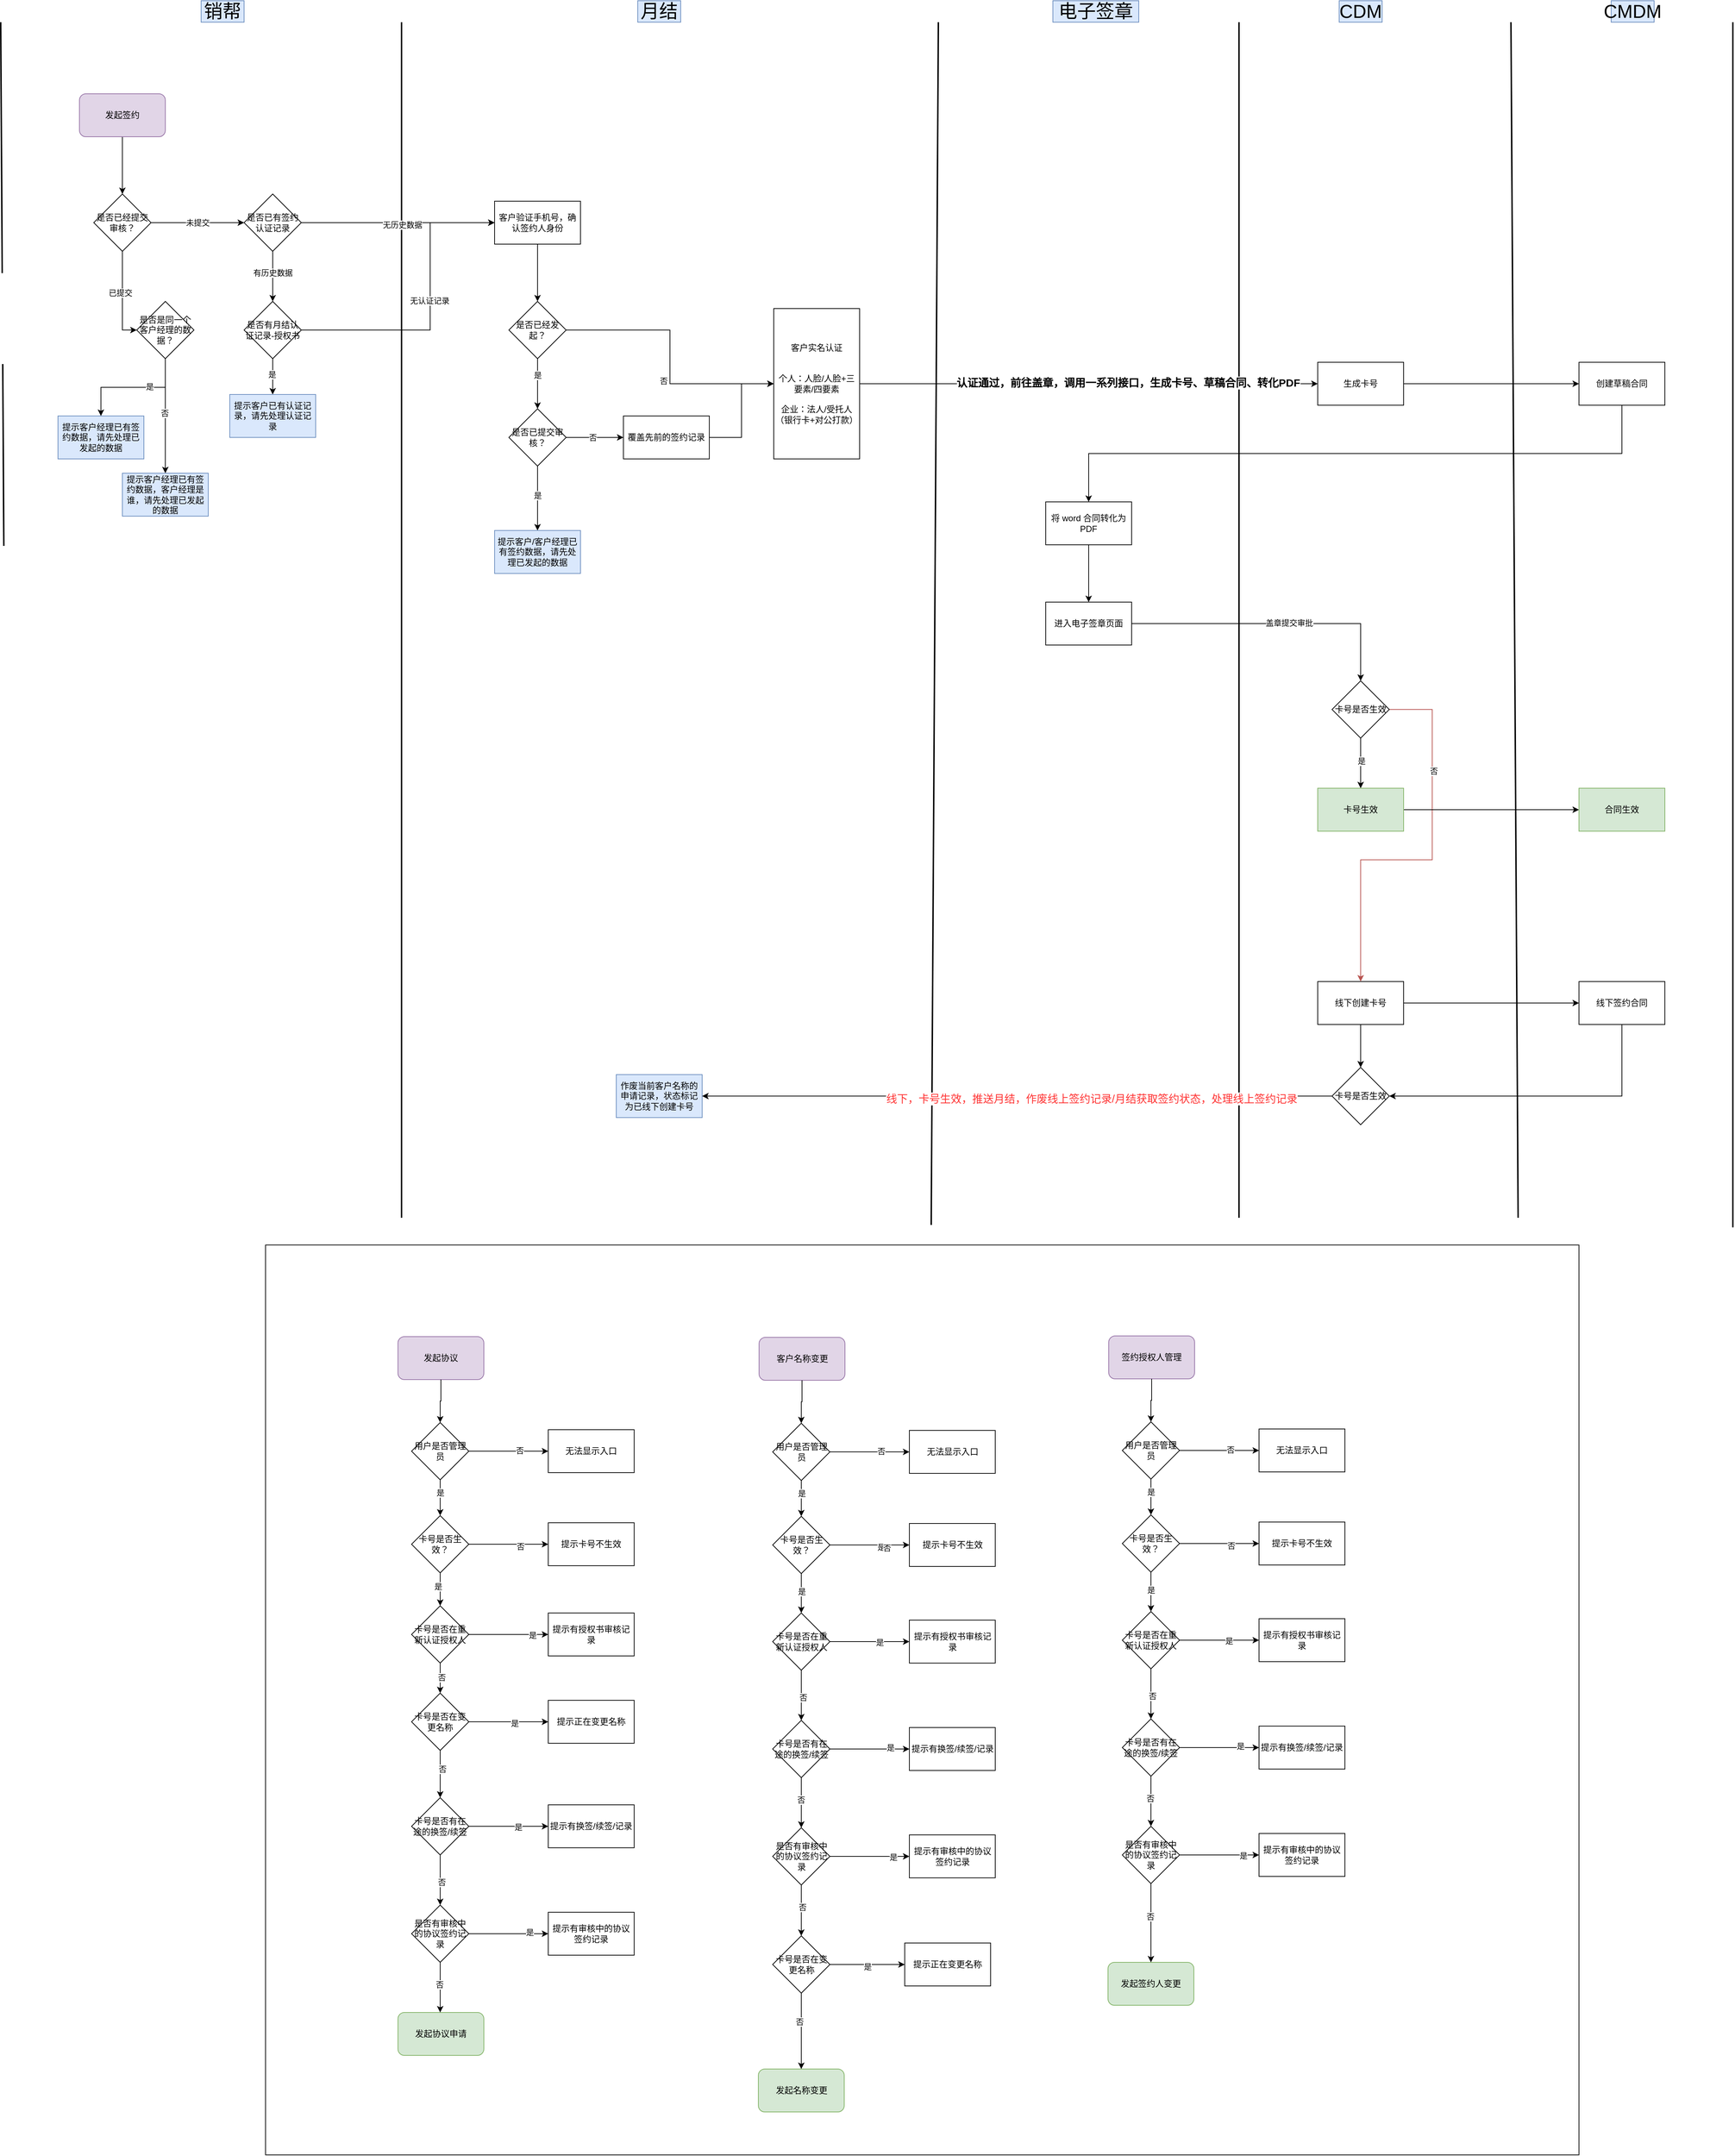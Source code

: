 <mxfile version="21.6.8" type="github" pages="3">
  <diagram name="月结签约" id="YZ-_NqlRaxDczBT41T-6">
    <mxGraphModel dx="4399" dy="2257" grid="0" gridSize="10" guides="1" tooltips="1" connect="1" arrows="1" fold="1" page="1" pageScale="1" pageWidth="850" pageHeight="1100" math="0" shadow="0">
      <root>
        <mxCell id="0" />
        <mxCell id="1" parent="0" />
        <mxCell id="7hsorBb9Qb3xn0NSskeE-154" value="" style="rounded=0;whiteSpace=wrap;html=1;" parent="1" vertex="1">
          <mxGeometry x="290" y="1828" width="1835" height="1271" as="geometry" />
        </mxCell>
        <mxCell id="UhTnNKOjFuEMbcI4-UWW-7" value="" style="endArrow=none;html=1;strokeWidth=2;rounded=0;" parent="1" edge="1">
          <mxGeometry width="50" height="50" relative="1" as="geometry">
            <mxPoint x="480" y="1790" as="sourcePoint" />
            <mxPoint x="480" y="120" as="targetPoint" />
          </mxGeometry>
        </mxCell>
        <mxCell id="7hsorBb9Qb3xn0NSskeE-34" value="" style="endArrow=none;html=1;strokeWidth=2;rounded=0;" parent="1" edge="1">
          <mxGeometry width="50" height="50" relative="1" as="geometry">
            <mxPoint x="1650" y="1790" as="sourcePoint" />
            <mxPoint x="1650" y="120" as="targetPoint" />
          </mxGeometry>
        </mxCell>
        <mxCell id="7hsorBb9Qb3xn0NSskeE-33" value="" style="endArrow=none;html=1;strokeWidth=2;rounded=0;" parent="1" edge="1">
          <mxGeometry width="50" height="50" relative="1" as="geometry">
            <mxPoint x="1220" y="1800" as="sourcePoint" />
            <mxPoint x="1230" y="120" as="targetPoint" />
          </mxGeometry>
        </mxCell>
        <mxCell id="7hsorBb9Qb3xn0NSskeE-35" value="" style="endArrow=none;html=1;strokeWidth=2;rounded=0;" parent="1" edge="1">
          <mxGeometry width="50" height="50" relative="1" as="geometry">
            <mxPoint x="2040" y="1790" as="sourcePoint" />
            <mxPoint x="2030" y="120" as="targetPoint" />
          </mxGeometry>
        </mxCell>
        <mxCell id="UhTnNKOjFuEMbcI4-UWW-1" value="销帮" style="text;html=1;strokeColor=#6c8ebf;fillColor=#dae8fc;align=center;verticalAlign=middle;whiteSpace=wrap;rounded=0;fontSize=26;" parent="1" vertex="1">
          <mxGeometry x="200" y="90" width="60" height="30" as="geometry" />
        </mxCell>
        <mxCell id="UhTnNKOjFuEMbcI4-UWW-2" value="月结" style="text;html=1;strokeColor=#6c8ebf;fillColor=#dae8fc;align=center;verticalAlign=middle;whiteSpace=wrap;rounded=0;fontSize=26;" parent="1" vertex="1">
          <mxGeometry x="810" y="90" width="60" height="30" as="geometry" />
        </mxCell>
        <mxCell id="UhTnNKOjFuEMbcI4-UWW-3" value="CDM" style="text;html=1;strokeColor=#6c8ebf;fillColor=#dae8fc;align=center;verticalAlign=middle;whiteSpace=wrap;rounded=0;fontSize=26;" parent="1" vertex="1">
          <mxGeometry x="1790" y="90" width="60" height="30" as="geometry" />
        </mxCell>
        <mxCell id="UhTnNKOjFuEMbcI4-UWW-4" value="CMDM" style="text;html=1;strokeColor=#6c8ebf;fillColor=#dae8fc;align=center;verticalAlign=middle;whiteSpace=wrap;rounded=0;fontSize=26;" parent="1" vertex="1">
          <mxGeometry x="2170" y="90" width="60" height="30" as="geometry" />
        </mxCell>
        <mxCell id="UhTnNKOjFuEMbcI4-UWW-16" value="" style="edgeStyle=orthogonalEdgeStyle;rounded=0;orthogonalLoop=1;jettySize=auto;html=1;" parent="1" source="UhTnNKOjFuEMbcI4-UWW-5" target="UhTnNKOjFuEMbcI4-UWW-8" edge="1">
          <mxGeometry relative="1" as="geometry" />
        </mxCell>
        <mxCell id="UhTnNKOjFuEMbcI4-UWW-5" value="发起签约" style="rounded=1;whiteSpace=wrap;html=1;fillColor=#e1d5e7;strokeColor=#9673a6;" parent="1" vertex="1">
          <mxGeometry x="30" y="220" width="120" height="60" as="geometry" />
        </mxCell>
        <mxCell id="UhTnNKOjFuEMbcI4-UWW-12" value="" style="edgeStyle=orthogonalEdgeStyle;rounded=0;orthogonalLoop=1;jettySize=auto;html=1;entryX=0;entryY=0.5;entryDx=0;entryDy=0;" parent="1" source="UhTnNKOjFuEMbcI4-UWW-8" target="UhTnNKOjFuEMbcI4-UWW-34" edge="1">
          <mxGeometry relative="1" as="geometry">
            <mxPoint x="110" y="520.0" as="targetPoint" />
          </mxGeometry>
        </mxCell>
        <mxCell id="UhTnNKOjFuEMbcI4-UWW-14" value="已提交" style="edgeLabel;html=1;align=center;verticalAlign=middle;resizable=0;points=[];" parent="UhTnNKOjFuEMbcI4-UWW-12" vertex="1" connectable="0">
          <mxGeometry x="-0.115" y="-3" relative="1" as="geometry">
            <mxPoint as="offset" />
          </mxGeometry>
        </mxCell>
        <mxCell id="UhTnNKOjFuEMbcI4-UWW-23" value="未提交" style="edgeStyle=orthogonalEdgeStyle;rounded=0;orthogonalLoop=1;jettySize=auto;html=1;" parent="1" source="UhTnNKOjFuEMbcI4-UWW-8" target="UhTnNKOjFuEMbcI4-UWW-19" edge="1">
          <mxGeometry relative="1" as="geometry" />
        </mxCell>
        <mxCell id="UhTnNKOjFuEMbcI4-UWW-8" value="是否已经提交审核？" style="rhombus;whiteSpace=wrap;html=1;" parent="1" vertex="1">
          <mxGeometry x="50" y="360" width="80" height="80" as="geometry" />
        </mxCell>
        <mxCell id="UhTnNKOjFuEMbcI4-UWW-38" value="" style="edgeStyle=orthogonalEdgeStyle;rounded=0;orthogonalLoop=1;jettySize=auto;html=1;" parent="1" source="UhTnNKOjFuEMbcI4-UWW-10" target="UhTnNKOjFuEMbcI4-UWW-11" edge="1">
          <mxGeometry relative="1" as="geometry" />
        </mxCell>
        <mxCell id="UhTnNKOjFuEMbcI4-UWW-10" value="客户验证手机号，确认签约人身份" style="rounded=0;whiteSpace=wrap;html=1;" parent="1" vertex="1">
          <mxGeometry x="610" y="370" width="120" height="60" as="geometry" />
        </mxCell>
        <mxCell id="7hsorBb9Qb3xn0NSskeE-5" value="" style="edgeStyle=orthogonalEdgeStyle;rounded=0;orthogonalLoop=1;jettySize=auto;html=1;entryX=0;entryY=0.5;entryDx=0;entryDy=0;" parent="1" source="UhTnNKOjFuEMbcI4-UWW-11" target="7hsorBb9Qb3xn0NSskeE-16" edge="1">
          <mxGeometry relative="1" as="geometry">
            <mxPoint x="790" y="550" as="targetPoint" />
          </mxGeometry>
        </mxCell>
        <mxCell id="7hsorBb9Qb3xn0NSskeE-8" value="否" style="edgeLabel;html=1;align=center;verticalAlign=middle;resizable=0;points=[];" parent="7hsorBb9Qb3xn0NSskeE-5" vertex="1" connectable="0">
          <mxGeometry x="0.194" y="-2" relative="1" as="geometry">
            <mxPoint x="-7" y="-2" as="offset" />
          </mxGeometry>
        </mxCell>
        <mxCell id="7hsorBb9Qb3xn0NSskeE-6" value="" style="edgeStyle=orthogonalEdgeStyle;rounded=0;orthogonalLoop=1;jettySize=auto;html=1;" parent="1" source="UhTnNKOjFuEMbcI4-UWW-11" target="UhTnNKOjFuEMbcI4-UWW-18" edge="1">
          <mxGeometry relative="1" as="geometry" />
        </mxCell>
        <mxCell id="7hsorBb9Qb3xn0NSskeE-9" value="是" style="edgeLabel;html=1;align=center;verticalAlign=middle;resizable=0;points=[];" parent="7hsorBb9Qb3xn0NSskeE-6" vertex="1" connectable="0">
          <mxGeometry x="-0.345" relative="1" as="geometry">
            <mxPoint as="offset" />
          </mxGeometry>
        </mxCell>
        <mxCell id="UhTnNKOjFuEMbcI4-UWW-11" value="是否已经发起？" style="rhombus;whiteSpace=wrap;html=1;" parent="1" vertex="1">
          <mxGeometry x="630" y="510" width="80" height="80" as="geometry" />
        </mxCell>
        <mxCell id="7hsorBb9Qb3xn0NSskeE-10" value="" style="edgeStyle=orthogonalEdgeStyle;rounded=0;orthogonalLoop=1;jettySize=auto;html=1;" parent="1" source="UhTnNKOjFuEMbcI4-UWW-18" target="7hsorBb9Qb3xn0NSskeE-7" edge="1">
          <mxGeometry relative="1" as="geometry" />
        </mxCell>
        <mxCell id="7hsorBb9Qb3xn0NSskeE-11" value="否" style="edgeLabel;html=1;align=center;verticalAlign=middle;resizable=0;points=[];" parent="7hsorBb9Qb3xn0NSskeE-10" vertex="1" connectable="0">
          <mxGeometry x="-0.086" relative="1" as="geometry">
            <mxPoint as="offset" />
          </mxGeometry>
        </mxCell>
        <mxCell id="7hsorBb9Qb3xn0NSskeE-15" value="" style="edgeStyle=orthogonalEdgeStyle;rounded=0;orthogonalLoop=1;jettySize=auto;html=1;" parent="1" source="UhTnNKOjFuEMbcI4-UWW-18" target="7hsorBb9Qb3xn0NSskeE-12" edge="1">
          <mxGeometry relative="1" as="geometry" />
        </mxCell>
        <mxCell id="7hsorBb9Qb3xn0NSskeE-36" value="是" style="edgeLabel;html=1;align=center;verticalAlign=middle;resizable=0;points=[];" parent="7hsorBb9Qb3xn0NSskeE-15" vertex="1" connectable="0">
          <mxGeometry x="-0.409" y="-1" relative="1" as="geometry">
            <mxPoint x="1" y="14" as="offset" />
          </mxGeometry>
        </mxCell>
        <mxCell id="UhTnNKOjFuEMbcI4-UWW-18" value="是否已提交审核？" style="rhombus;whiteSpace=wrap;html=1;" parent="1" vertex="1">
          <mxGeometry x="630" y="660" width="80" height="80" as="geometry" />
        </mxCell>
        <mxCell id="UhTnNKOjFuEMbcI4-UWW-24" value="" style="edgeStyle=orthogonalEdgeStyle;rounded=0;orthogonalLoop=1;jettySize=auto;html=1;" parent="1" edge="1">
          <mxGeometry relative="1" as="geometry">
            <mxPoint x="300.0" y="430.0" as="sourcePoint" />
            <mxPoint x="300" y="510" as="targetPoint" />
          </mxGeometry>
        </mxCell>
        <mxCell id="UhTnNKOjFuEMbcI4-UWW-27" value="有历史数据" style="edgeLabel;html=1;align=center;verticalAlign=middle;resizable=0;points=[];" parent="UhTnNKOjFuEMbcI4-UWW-24" vertex="1" connectable="0">
          <mxGeometry x="-0.375" y="-1" relative="1" as="geometry">
            <mxPoint x="1" y="15" as="offset" />
          </mxGeometry>
        </mxCell>
        <mxCell id="UhTnNKOjFuEMbcI4-UWW-25" style="edgeStyle=orthogonalEdgeStyle;rounded=0;orthogonalLoop=1;jettySize=auto;html=1;exitX=1;exitY=0.5;exitDx=0;exitDy=0;entryX=0;entryY=0.5;entryDx=0;entryDy=0;" parent="1" source="UhTnNKOjFuEMbcI4-UWW-19" target="UhTnNKOjFuEMbcI4-UWW-10" edge="1">
          <mxGeometry relative="1" as="geometry" />
        </mxCell>
        <mxCell id="UhTnNKOjFuEMbcI4-UWW-26" value="无历史数据" style="edgeLabel;html=1;align=center;verticalAlign=middle;resizable=0;points=[];" parent="UhTnNKOjFuEMbcI4-UWW-25" vertex="1" connectable="0">
          <mxGeometry x="0.052" y="-2" relative="1" as="geometry">
            <mxPoint x="-1" y="1" as="offset" />
          </mxGeometry>
        </mxCell>
        <mxCell id="UhTnNKOjFuEMbcI4-UWW-19" value="是否已有签约认证记录" style="rhombus;whiteSpace=wrap;html=1;" parent="1" vertex="1">
          <mxGeometry x="260" y="360" width="80" height="80" as="geometry" />
        </mxCell>
        <mxCell id="7hsorBb9Qb3xn0NSskeE-62" style="edgeStyle=orthogonalEdgeStyle;rounded=0;orthogonalLoop=1;jettySize=auto;html=1;exitX=0.5;exitY=1;exitDx=0;exitDy=0;entryX=0.5;entryY=0;entryDx=0;entryDy=0;" parent="1" source="UhTnNKOjFuEMbcI4-UWW-28" target="7hsorBb9Qb3xn0NSskeE-61" edge="1">
          <mxGeometry relative="1" as="geometry" />
        </mxCell>
        <mxCell id="7hsorBb9Qb3xn0NSskeE-63" value="是" style="edgeLabel;html=1;align=center;verticalAlign=middle;resizable=0;points=[];" parent="7hsorBb9Qb3xn0NSskeE-62" vertex="1" connectable="0">
          <mxGeometry x="-0.122" y="-1" relative="1" as="geometry">
            <mxPoint as="offset" />
          </mxGeometry>
        </mxCell>
        <mxCell id="7hsorBb9Qb3xn0NSskeE-64" style="edgeStyle=orthogonalEdgeStyle;rounded=0;orthogonalLoop=1;jettySize=auto;html=1;exitX=1;exitY=0.5;exitDx=0;exitDy=0;entryX=0;entryY=0.5;entryDx=0;entryDy=0;" parent="1" source="UhTnNKOjFuEMbcI4-UWW-28" target="UhTnNKOjFuEMbcI4-UWW-10" edge="1">
          <mxGeometry relative="1" as="geometry">
            <Array as="points">
              <mxPoint x="520" y="550" />
              <mxPoint x="520" y="400" />
            </Array>
          </mxGeometry>
        </mxCell>
        <mxCell id="7hsorBb9Qb3xn0NSskeE-65" value="无认证记录" style="edgeLabel;html=1;align=center;verticalAlign=middle;resizable=0;points=[];" parent="7hsorBb9Qb3xn0NSskeE-64" vertex="1" connectable="0">
          <mxGeometry x="0.053" y="1" relative="1" as="geometry">
            <mxPoint as="offset" />
          </mxGeometry>
        </mxCell>
        <mxCell id="UhTnNKOjFuEMbcI4-UWW-28" value="是否有月结认证记录-授权书" style="rhombus;whiteSpace=wrap;html=1;" parent="1" vertex="1">
          <mxGeometry x="260" y="510" width="80" height="80" as="geometry" />
        </mxCell>
        <mxCell id="UhTnNKOjFuEMbcI4-UWW-29" value="提示客户经理已有签约数据，请先处理已发起的数据" style="rounded=0;whiteSpace=wrap;html=1;fillColor=#dae8fc;strokeColor=#6c8ebf;" parent="1" vertex="1">
          <mxGeometry y="670" width="120" height="60" as="geometry" />
        </mxCell>
        <mxCell id="UhTnNKOjFuEMbcI4-UWW-37" value="" style="edgeStyle=orthogonalEdgeStyle;rounded=0;orthogonalLoop=1;jettySize=auto;html=1;" parent="1" source="UhTnNKOjFuEMbcI4-UWW-34" target="UhTnNKOjFuEMbcI4-UWW-29" edge="1">
          <mxGeometry relative="1" as="geometry" />
        </mxCell>
        <mxCell id="7hsorBb9Qb3xn0NSskeE-1" value="是" style="edgeLabel;html=1;align=center;verticalAlign=middle;resizable=0;points=[];" parent="UhTnNKOjFuEMbcI4-UWW-37" vertex="1" connectable="0">
          <mxGeometry x="-0.262" y="-1" relative="1" as="geometry">
            <mxPoint as="offset" />
          </mxGeometry>
        </mxCell>
        <mxCell id="7hsorBb9Qb3xn0NSskeE-40" style="edgeStyle=orthogonalEdgeStyle;rounded=0;orthogonalLoop=1;jettySize=auto;html=1;exitX=0.5;exitY=1;exitDx=0;exitDy=0;entryX=0.5;entryY=0;entryDx=0;entryDy=0;" parent="1" source="UhTnNKOjFuEMbcI4-UWW-34" target="7hsorBb9Qb3xn0NSskeE-39" edge="1">
          <mxGeometry relative="1" as="geometry" />
        </mxCell>
        <mxCell id="7hsorBb9Qb3xn0NSskeE-41" value="否" style="edgeLabel;html=1;align=center;verticalAlign=middle;resizable=0;points=[];" parent="7hsorBb9Qb3xn0NSskeE-40" vertex="1" connectable="0">
          <mxGeometry x="-0.049" y="-1" relative="1" as="geometry">
            <mxPoint as="offset" />
          </mxGeometry>
        </mxCell>
        <mxCell id="UhTnNKOjFuEMbcI4-UWW-34" value="是否是同一个客户经理的数据？" style="rhombus;whiteSpace=wrap;html=1;" parent="1" vertex="1">
          <mxGeometry x="110" y="510" width="80" height="80" as="geometry" />
        </mxCell>
        <mxCell id="7hsorBb9Qb3xn0NSskeE-2" style="edgeStyle=orthogonalEdgeStyle;rounded=0;orthogonalLoop=1;jettySize=auto;html=1;exitX=0.5;exitY=1;exitDx=0;exitDy=0;fillColor=#dae8fc;strokeColor=#6c8ebf;" parent="1" source="UhTnNKOjFuEMbcI4-UWW-3" target="UhTnNKOjFuEMbcI4-UWW-3" edge="1">
          <mxGeometry relative="1" as="geometry" />
        </mxCell>
        <mxCell id="7hsorBb9Qb3xn0NSskeE-19" style="edgeStyle=orthogonalEdgeStyle;rounded=0;orthogonalLoop=1;jettySize=auto;html=1;exitX=1;exitY=0.5;exitDx=0;exitDy=0;entryX=0;entryY=0.5;entryDx=0;entryDy=0;" parent="1" source="7hsorBb9Qb3xn0NSskeE-7" target="7hsorBb9Qb3xn0NSskeE-16" edge="1">
          <mxGeometry relative="1" as="geometry" />
        </mxCell>
        <mxCell id="7hsorBb9Qb3xn0NSskeE-7" value="覆盖先前的签约记录" style="rounded=0;whiteSpace=wrap;html=1;" parent="1" vertex="1">
          <mxGeometry x="790" y="670" width="120" height="60" as="geometry" />
        </mxCell>
        <mxCell id="7hsorBb9Qb3xn0NSskeE-12" value="提示客户/客户经理已有签约数据，请先处理已发起的数据" style="rounded=0;whiteSpace=wrap;html=1;fillColor=#dae8fc;strokeColor=#6c8ebf;" parent="1" vertex="1">
          <mxGeometry x="610" y="830" width="120" height="60" as="geometry" />
        </mxCell>
        <mxCell id="7hsorBb9Qb3xn0NSskeE-26" style="edgeStyle=orthogonalEdgeStyle;rounded=0;orthogonalLoop=1;jettySize=auto;html=1;exitX=1;exitY=0.5;exitDx=0;exitDy=0;entryX=0;entryY=0.5;entryDx=0;entryDy=0;" parent="1" source="7hsorBb9Qb3xn0NSskeE-16" target="7hsorBb9Qb3xn0NSskeE-23" edge="1">
          <mxGeometry relative="1" as="geometry" />
        </mxCell>
        <mxCell id="7hsorBb9Qb3xn0NSskeE-27" value="&lt;b style=&quot;font-size: 15px;&quot;&gt;认证通过，前往盖章，调用一系列接口，生成卡号、草稿合同、转化PDF&lt;/b&gt;" style="edgeLabel;html=1;align=center;verticalAlign=middle;resizable=0;points=[];fontSize=15;" parent="7hsorBb9Qb3xn0NSskeE-26" vertex="1" connectable="0">
          <mxGeometry x="0.174" y="2" relative="1" as="geometry">
            <mxPoint x="-1" as="offset" />
          </mxGeometry>
        </mxCell>
        <mxCell id="7hsorBb9Qb3xn0NSskeE-16" value="客户实名认证&lt;br&gt;&lt;br&gt;&lt;br&gt;个人：人脸/人脸+三要素/四要素&lt;br&gt;&lt;br&gt;企业：法人/受托人（银行卡+对公打款）" style="rounded=0;whiteSpace=wrap;html=1;" parent="1" vertex="1">
          <mxGeometry x="1000" y="520" width="120" height="210" as="geometry" />
        </mxCell>
        <mxCell id="7hsorBb9Qb3xn0NSskeE-32" style="edgeStyle=orthogonalEdgeStyle;rounded=0;orthogonalLoop=1;jettySize=auto;html=1;exitX=0.5;exitY=1;exitDx=0;exitDy=0;entryX=0.5;entryY=0;entryDx=0;entryDy=0;" parent="1" source="7hsorBb9Qb3xn0NSskeE-22" target="7hsorBb9Qb3xn0NSskeE-30" edge="1">
          <mxGeometry relative="1" as="geometry" />
        </mxCell>
        <mxCell id="7hsorBb9Qb3xn0NSskeE-22" value="将 word 合同转化为 PDF" style="rounded=0;whiteSpace=wrap;html=1;" parent="1" vertex="1">
          <mxGeometry x="1380" y="790" width="120" height="60" as="geometry" />
        </mxCell>
        <mxCell id="7hsorBb9Qb3xn0NSskeE-29" style="edgeStyle=orthogonalEdgeStyle;rounded=0;orthogonalLoop=1;jettySize=auto;html=1;exitX=1;exitY=0.5;exitDx=0;exitDy=0;" parent="1" source="7hsorBb9Qb3xn0NSskeE-23" target="7hsorBb9Qb3xn0NSskeE-24" edge="1">
          <mxGeometry relative="1" as="geometry" />
        </mxCell>
        <mxCell id="7hsorBb9Qb3xn0NSskeE-23" value="生成卡号" style="rounded=0;whiteSpace=wrap;html=1;" parent="1" vertex="1">
          <mxGeometry x="1760" y="595" width="120" height="60" as="geometry" />
        </mxCell>
        <mxCell id="7hsorBb9Qb3xn0NSskeE-31" style="edgeStyle=orthogonalEdgeStyle;rounded=0;orthogonalLoop=1;jettySize=auto;html=1;exitX=0.5;exitY=1;exitDx=0;exitDy=0;entryX=0.5;entryY=0;entryDx=0;entryDy=0;" parent="1" source="7hsorBb9Qb3xn0NSskeE-24" target="7hsorBb9Qb3xn0NSskeE-22" edge="1">
          <mxGeometry relative="1" as="geometry" />
        </mxCell>
        <mxCell id="7hsorBb9Qb3xn0NSskeE-24" value="创建草稿合同" style="rounded=0;whiteSpace=wrap;html=1;" parent="1" vertex="1">
          <mxGeometry x="2125" y="595" width="120" height="60" as="geometry" />
        </mxCell>
        <mxCell id="7hsorBb9Qb3xn0NSskeE-25" value="电子签章" style="text;html=1;strokeColor=#6c8ebf;fillColor=#dae8fc;align=center;verticalAlign=middle;whiteSpace=wrap;rounded=0;fontSize=26;" parent="1" vertex="1">
          <mxGeometry x="1390" y="90" width="120" height="30" as="geometry" />
        </mxCell>
        <mxCell id="7hsorBb9Qb3xn0NSskeE-47" style="edgeStyle=orthogonalEdgeStyle;rounded=0;orthogonalLoop=1;jettySize=auto;html=1;exitX=1;exitY=0.5;exitDx=0;exitDy=0;entryX=0.5;entryY=0;entryDx=0;entryDy=0;" parent="1" source="7hsorBb9Qb3xn0NSskeE-30" target="7hsorBb9Qb3xn0NSskeE-46" edge="1">
          <mxGeometry relative="1" as="geometry" />
        </mxCell>
        <mxCell id="7hsorBb9Qb3xn0NSskeE-48" value="盖章提交审批" style="edgeLabel;html=1;align=center;verticalAlign=middle;resizable=0;points=[];" parent="7hsorBb9Qb3xn0NSskeE-47" vertex="1" connectable="0">
          <mxGeometry x="0.096" y="1" relative="1" as="geometry">
            <mxPoint x="1" as="offset" />
          </mxGeometry>
        </mxCell>
        <mxCell id="7hsorBb9Qb3xn0NSskeE-30" value="进入电子签章页面" style="rounded=0;whiteSpace=wrap;html=1;" parent="1" vertex="1">
          <mxGeometry x="1380" y="930" width="120" height="60" as="geometry" />
        </mxCell>
        <mxCell id="7hsorBb9Qb3xn0NSskeE-37" value="" style="endArrow=none;html=1;strokeWidth=2;rounded=0;" parent="1" edge="1">
          <mxGeometry width="50" height="50" relative="1" as="geometry">
            <mxPoint x="-70" y="1800" as="sourcePoint" />
            <mxPoint x="-80" y="120" as="targetPoint" />
          </mxGeometry>
        </mxCell>
        <mxCell id="7hsorBb9Qb3xn0NSskeE-38" value="" style="endArrow=none;html=1;strokeWidth=2;rounded=0;" parent="1" edge="1">
          <mxGeometry width="50" height="50" relative="1" as="geometry">
            <mxPoint x="2340" y="1803.333" as="sourcePoint" />
            <mxPoint x="2340" y="120" as="targetPoint" />
          </mxGeometry>
        </mxCell>
        <mxCell id="7hsorBb9Qb3xn0NSskeE-39" value="提示客户经理已有签约数据，客户经理是谁，请先处理已发起的数据" style="rounded=0;whiteSpace=wrap;html=1;fillColor=#dae8fc;strokeColor=#6c8ebf;" parent="1" vertex="1">
          <mxGeometry x="90" y="750" width="120" height="60" as="geometry" />
        </mxCell>
        <mxCell id="7hsorBb9Qb3xn0NSskeE-57" value="" style="edgeStyle=orthogonalEdgeStyle;rounded=0;orthogonalLoop=1;jettySize=auto;html=1;" parent="1" source="7hsorBb9Qb3xn0NSskeE-43" target="7hsorBb9Qb3xn0NSskeE-55" edge="1">
          <mxGeometry relative="1" as="geometry" />
        </mxCell>
        <mxCell id="7hsorBb9Qb3xn0NSskeE-58" style="edgeStyle=orthogonalEdgeStyle;rounded=0;orthogonalLoop=1;jettySize=auto;html=1;exitX=1;exitY=0.5;exitDx=0;exitDy=0;entryX=0;entryY=0.5;entryDx=0;entryDy=0;" parent="1" source="7hsorBb9Qb3xn0NSskeE-43" target="7hsorBb9Qb3xn0NSskeE-45" edge="1">
          <mxGeometry relative="1" as="geometry" />
        </mxCell>
        <mxCell id="7hsorBb9Qb3xn0NSskeE-43" value="线下创建卡号" style="rounded=0;whiteSpace=wrap;html=1;" parent="1" vertex="1">
          <mxGeometry x="1760" y="1460" width="120" height="60" as="geometry" />
        </mxCell>
        <mxCell id="7hsorBb9Qb3xn0NSskeE-59" style="edgeStyle=orthogonalEdgeStyle;rounded=0;orthogonalLoop=1;jettySize=auto;html=1;exitX=0.5;exitY=1;exitDx=0;exitDy=0;entryX=1;entryY=0.5;entryDx=0;entryDy=0;" parent="1" source="7hsorBb9Qb3xn0NSskeE-45" target="7hsorBb9Qb3xn0NSskeE-55" edge="1">
          <mxGeometry relative="1" as="geometry" />
        </mxCell>
        <mxCell id="7hsorBb9Qb3xn0NSskeE-45" value="线下签约合同" style="rounded=0;whiteSpace=wrap;html=1;" parent="1" vertex="1">
          <mxGeometry x="2125" y="1460" width="120" height="60" as="geometry" />
        </mxCell>
        <mxCell id="7hsorBb9Qb3xn0NSskeE-50" style="edgeStyle=orthogonalEdgeStyle;rounded=0;orthogonalLoop=1;jettySize=auto;html=1;exitX=1;exitY=0.5;exitDx=0;exitDy=0;entryX=0.5;entryY=0;entryDx=0;entryDy=0;fillColor=#f8cecc;strokeColor=#b85450;" parent="1" source="7hsorBb9Qb3xn0NSskeE-46" target="7hsorBb9Qb3xn0NSskeE-43" edge="1">
          <mxGeometry relative="1" as="geometry">
            <Array as="points">
              <mxPoint x="1920" y="1080" />
              <mxPoint x="1920" y="1290" />
              <mxPoint x="1820" y="1290" />
            </Array>
          </mxGeometry>
        </mxCell>
        <mxCell id="7hsorBb9Qb3xn0NSskeE-53" value="否" style="edgeLabel;html=1;align=center;verticalAlign=middle;resizable=0;points=[];" parent="7hsorBb9Qb3xn0NSskeE-50" vertex="1" connectable="0">
          <mxGeometry x="-0.461" y="2" relative="1" as="geometry">
            <mxPoint as="offset" />
          </mxGeometry>
        </mxCell>
        <mxCell id="7hsorBb9Qb3xn0NSskeE-51" style="edgeStyle=orthogonalEdgeStyle;rounded=0;orthogonalLoop=1;jettySize=auto;html=1;exitX=0.5;exitY=1;exitDx=0;exitDy=0;entryX=0.5;entryY=0;entryDx=0;entryDy=0;" parent="1" source="7hsorBb9Qb3xn0NSskeE-46" target="7hsorBb9Qb3xn0NSskeE-49" edge="1">
          <mxGeometry relative="1" as="geometry" />
        </mxCell>
        <mxCell id="7hsorBb9Qb3xn0NSskeE-52" value="是" style="edgeLabel;html=1;align=center;verticalAlign=middle;resizable=0;points=[];" parent="7hsorBb9Qb3xn0NSskeE-51" vertex="1" connectable="0">
          <mxGeometry x="-0.129" y="1" relative="1" as="geometry">
            <mxPoint y="1" as="offset" />
          </mxGeometry>
        </mxCell>
        <mxCell id="7hsorBb9Qb3xn0NSskeE-46" value="卡号是否生效" style="rhombus;whiteSpace=wrap;html=1;" parent="1" vertex="1">
          <mxGeometry x="1780" y="1040" width="80" height="80" as="geometry" />
        </mxCell>
        <mxCell id="7hsorBb9Qb3xn0NSskeE-67" style="edgeStyle=orthogonalEdgeStyle;rounded=0;orthogonalLoop=1;jettySize=auto;html=1;exitX=1;exitY=0.5;exitDx=0;exitDy=0;entryX=0;entryY=0.5;entryDx=0;entryDy=0;" parent="1" source="7hsorBb9Qb3xn0NSskeE-49" target="7hsorBb9Qb3xn0NSskeE-66" edge="1">
          <mxGeometry relative="1" as="geometry" />
        </mxCell>
        <mxCell id="7hsorBb9Qb3xn0NSskeE-49" value="卡号生效" style="rounded=0;whiteSpace=wrap;html=1;fillColor=#d5e8d4;strokeColor=#82b366;" parent="1" vertex="1">
          <mxGeometry x="1760" y="1190" width="120" height="60" as="geometry" />
        </mxCell>
        <mxCell id="7hsorBb9Qb3xn0NSskeE-54" value="作废当前客户名称的申请记录，状态标记为已线下创建卡号" style="rounded=0;whiteSpace=wrap;html=1;fillColor=#dae8fc;strokeColor=#6c8ebf;" parent="1" vertex="1">
          <mxGeometry x="780" y="1590" width="120" height="60" as="geometry" />
        </mxCell>
        <mxCell id="7hsorBb9Qb3xn0NSskeE-56" style="edgeStyle=orthogonalEdgeStyle;rounded=0;orthogonalLoop=1;jettySize=auto;html=1;exitX=0;exitY=0.5;exitDx=0;exitDy=0;entryX=1;entryY=0.5;entryDx=0;entryDy=0;" parent="1" source="7hsorBb9Qb3xn0NSskeE-55" target="7hsorBb9Qb3xn0NSskeE-54" edge="1">
          <mxGeometry relative="1" as="geometry" />
        </mxCell>
        <mxCell id="7hsorBb9Qb3xn0NSskeE-60" value="线下，卡号生效，推送月结，作废线上签约记录/月结获取签约状态，处理线上签约记录" style="edgeLabel;html=1;align=center;verticalAlign=middle;resizable=0;points=[];fontSize=15;fontColor=#FF3333;" parent="7hsorBb9Qb3xn0NSskeE-56" vertex="1" connectable="0">
          <mxGeometry x="-0.237" y="3" relative="1" as="geometry">
            <mxPoint x="-1" as="offset" />
          </mxGeometry>
        </mxCell>
        <mxCell id="7hsorBb9Qb3xn0NSskeE-55" value="卡号是否生效" style="rhombus;whiteSpace=wrap;html=1;" parent="1" vertex="1">
          <mxGeometry x="1780" y="1580" width="80" height="80" as="geometry" />
        </mxCell>
        <mxCell id="7hsorBb9Qb3xn0NSskeE-61" value="提示客户已有认证记录，请先处理认证记录" style="rounded=0;whiteSpace=wrap;html=1;fillColor=#dae8fc;strokeColor=#6c8ebf;" parent="1" vertex="1">
          <mxGeometry x="240" y="640" width="120" height="60" as="geometry" />
        </mxCell>
        <mxCell id="7hsorBb9Qb3xn0NSskeE-66" value="合同生效" style="rounded=0;whiteSpace=wrap;html=1;fillColor=#d5e8d4;strokeColor=#82b366;" parent="1" vertex="1">
          <mxGeometry x="2125" y="1190" width="120" height="60" as="geometry" />
        </mxCell>
        <mxCell id="7hsorBb9Qb3xn0NSskeE-112" value="" style="group" parent="1" vertex="1" connectable="0">
          <mxGeometry x="474" y="1956" width="331" height="1080" as="geometry" />
        </mxCell>
        <mxCell id="7hsorBb9Qb3xn0NSskeE-70" value="发起协议" style="rounded=1;whiteSpace=wrap;html=1;fillColor=#e1d5e7;strokeColor=#9673a6;" parent="7hsorBb9Qb3xn0NSskeE-112" vertex="1">
          <mxGeometry x="1" width="120" height="60" as="geometry" />
        </mxCell>
        <mxCell id="7hsorBb9Qb3xn0NSskeE-203" style="edgeStyle=orthogonalEdgeStyle;rounded=0;orthogonalLoop=1;jettySize=auto;html=1;exitX=0.5;exitY=1;exitDx=0;exitDy=0;entryX=0.5;entryY=0;entryDx=0;entryDy=0;" parent="7hsorBb9Qb3xn0NSskeE-112" source="7hsorBb9Qb3xn0NSskeE-72" target="7hsorBb9Qb3xn0NSskeE-199" edge="1">
          <mxGeometry relative="1" as="geometry" />
        </mxCell>
        <mxCell id="7hsorBb9Qb3xn0NSskeE-205" value="是" style="edgeLabel;html=1;align=center;verticalAlign=middle;resizable=0;points=[];" parent="7hsorBb9Qb3xn0NSskeE-203" vertex="1" connectable="0">
          <mxGeometry x="-0.184" y="-3" relative="1" as="geometry">
            <mxPoint as="offset" />
          </mxGeometry>
        </mxCell>
        <mxCell id="7hsorBb9Qb3xn0NSskeE-72" value="卡号是否生效？" style="rhombus;whiteSpace=wrap;html=1;" parent="7hsorBb9Qb3xn0NSskeE-112" vertex="1">
          <mxGeometry x="20" y="250" width="80" height="80" as="geometry" />
        </mxCell>
        <mxCell id="7hsorBb9Qb3xn0NSskeE-88" style="edgeStyle=orthogonalEdgeStyle;rounded=0;orthogonalLoop=1;jettySize=auto;html=1;exitX=0.5;exitY=1;exitDx=0;exitDy=0;entryX=0.5;entryY=0;entryDx=0;entryDy=0;" parent="7hsorBb9Qb3xn0NSskeE-112" source="7hsorBb9Qb3xn0NSskeE-73" target="7hsorBb9Qb3xn0NSskeE-72" edge="1">
          <mxGeometry relative="1" as="geometry" />
        </mxCell>
        <mxCell id="7hsorBb9Qb3xn0NSskeE-89" value="是" style="edgeLabel;html=1;align=center;verticalAlign=middle;resizable=0;points=[];" parent="7hsorBb9Qb3xn0NSskeE-88" vertex="1" connectable="0">
          <mxGeometry x="-0.29" relative="1" as="geometry">
            <mxPoint as="offset" />
          </mxGeometry>
        </mxCell>
        <mxCell id="7hsorBb9Qb3xn0NSskeE-73" value="用户是否管理员" style="rhombus;whiteSpace=wrap;html=1;" parent="7hsorBb9Qb3xn0NSskeE-112" vertex="1">
          <mxGeometry x="20" y="120" width="80" height="80" as="geometry" />
        </mxCell>
        <mxCell id="7hsorBb9Qb3xn0NSskeE-85" value="" style="edgeStyle=orthogonalEdgeStyle;rounded=0;orthogonalLoop=1;jettySize=auto;html=1;" parent="7hsorBb9Qb3xn0NSskeE-112" source="7hsorBb9Qb3xn0NSskeE-70" target="7hsorBb9Qb3xn0NSskeE-73" edge="1">
          <mxGeometry relative="1" as="geometry" />
        </mxCell>
        <mxCell id="7hsorBb9Qb3xn0NSskeE-74" value="卡号是否在变更名称" style="rhombus;whiteSpace=wrap;html=1;" parent="7hsorBb9Qb3xn0NSskeE-112" vertex="1">
          <mxGeometry x="20" y="498" width="80" height="80" as="geometry" />
        </mxCell>
        <mxCell id="7hsorBb9Qb3xn0NSskeE-75" value="卡号是否有在途的换签/续签" style="rhombus;whiteSpace=wrap;html=1;" parent="7hsorBb9Qb3xn0NSskeE-112" vertex="1">
          <mxGeometry x="20" y="644" width="80" height="80" as="geometry" />
        </mxCell>
        <mxCell id="7hsorBb9Qb3xn0NSskeE-94" style="edgeStyle=orthogonalEdgeStyle;rounded=0;orthogonalLoop=1;jettySize=auto;html=1;exitX=0.5;exitY=1;exitDx=0;exitDy=0;entryX=0.5;entryY=0;entryDx=0;entryDy=0;" parent="7hsorBb9Qb3xn0NSskeE-112" source="7hsorBb9Qb3xn0NSskeE-74" target="7hsorBb9Qb3xn0NSskeE-75" edge="1">
          <mxGeometry relative="1" as="geometry" />
        </mxCell>
        <mxCell id="7hsorBb9Qb3xn0NSskeE-97" value="否" style="edgeLabel;html=1;align=center;verticalAlign=middle;resizable=0;points=[];" parent="7hsorBb9Qb3xn0NSskeE-94" vertex="1" connectable="0">
          <mxGeometry x="-0.258" y="3" relative="1" as="geometry">
            <mxPoint y="1" as="offset" />
          </mxGeometry>
        </mxCell>
        <mxCell id="7hsorBb9Qb3xn0NSskeE-77" value="无法显示入口" style="rounded=0;whiteSpace=wrap;html=1;" parent="7hsorBb9Qb3xn0NSskeE-112" vertex="1">
          <mxGeometry x="211" y="130" width="120" height="60" as="geometry" />
        </mxCell>
        <mxCell id="7hsorBb9Qb3xn0NSskeE-86" style="edgeStyle=orthogonalEdgeStyle;rounded=0;orthogonalLoop=1;jettySize=auto;html=1;exitX=1;exitY=0.5;exitDx=0;exitDy=0;entryX=0;entryY=0.5;entryDx=0;entryDy=0;" parent="7hsorBb9Qb3xn0NSskeE-112" source="7hsorBb9Qb3xn0NSskeE-73" target="7hsorBb9Qb3xn0NSskeE-77" edge="1">
          <mxGeometry relative="1" as="geometry" />
        </mxCell>
        <mxCell id="7hsorBb9Qb3xn0NSskeE-87" value="否" style="edgeLabel;html=1;align=center;verticalAlign=middle;resizable=0;points=[];" parent="7hsorBb9Qb3xn0NSskeE-86" vertex="1" connectable="0">
          <mxGeometry x="0.278" y="1" relative="1" as="geometry">
            <mxPoint as="offset" />
          </mxGeometry>
        </mxCell>
        <mxCell id="7hsorBb9Qb3xn0NSskeE-78" value="提示卡号不生效" style="rounded=0;whiteSpace=wrap;html=1;" parent="7hsorBb9Qb3xn0NSskeE-112" vertex="1">
          <mxGeometry x="211" y="260" width="120" height="60" as="geometry" />
        </mxCell>
        <mxCell id="7hsorBb9Qb3xn0NSskeE-92" style="edgeStyle=orthogonalEdgeStyle;rounded=0;orthogonalLoop=1;jettySize=auto;html=1;exitX=1;exitY=0.5;exitDx=0;exitDy=0;entryX=0;entryY=0.5;entryDx=0;entryDy=0;" parent="7hsorBb9Qb3xn0NSskeE-112" source="7hsorBb9Qb3xn0NSskeE-72" target="7hsorBb9Qb3xn0NSskeE-78" edge="1">
          <mxGeometry relative="1" as="geometry" />
        </mxCell>
        <mxCell id="7hsorBb9Qb3xn0NSskeE-93" value="否" style="edgeLabel;html=1;align=center;verticalAlign=middle;resizable=0;points=[];" parent="7hsorBb9Qb3xn0NSskeE-92" vertex="1" connectable="0">
          <mxGeometry x="0.289" y="-3" relative="1" as="geometry">
            <mxPoint as="offset" />
          </mxGeometry>
        </mxCell>
        <mxCell id="7hsorBb9Qb3xn0NSskeE-79" value="提示正在变更名称" style="rounded=0;whiteSpace=wrap;html=1;" parent="7hsorBb9Qb3xn0NSskeE-112" vertex="1">
          <mxGeometry x="211" y="508" width="120" height="60" as="geometry" />
        </mxCell>
        <mxCell id="7hsorBb9Qb3xn0NSskeE-95" style="edgeStyle=orthogonalEdgeStyle;rounded=0;orthogonalLoop=1;jettySize=auto;html=1;exitX=1;exitY=0.5;exitDx=0;exitDy=0;entryX=0;entryY=0.5;entryDx=0;entryDy=0;" parent="7hsorBb9Qb3xn0NSskeE-112" source="7hsorBb9Qb3xn0NSskeE-74" target="7hsorBb9Qb3xn0NSskeE-79" edge="1">
          <mxGeometry relative="1" as="geometry" />
        </mxCell>
        <mxCell id="7hsorBb9Qb3xn0NSskeE-96" value="是" style="edgeLabel;html=1;align=center;verticalAlign=middle;resizable=0;points=[];" parent="7hsorBb9Qb3xn0NSskeE-95" vertex="1" connectable="0">
          <mxGeometry x="0.153" y="-1" relative="1" as="geometry">
            <mxPoint y="1" as="offset" />
          </mxGeometry>
        </mxCell>
        <mxCell id="7hsorBb9Qb3xn0NSskeE-80" value="提示有换签/续签/记录" style="rounded=0;whiteSpace=wrap;html=1;" parent="7hsorBb9Qb3xn0NSskeE-112" vertex="1">
          <mxGeometry x="211" y="654" width="120" height="60" as="geometry" />
        </mxCell>
        <mxCell id="7hsorBb9Qb3xn0NSskeE-98" style="edgeStyle=orthogonalEdgeStyle;rounded=0;orthogonalLoop=1;jettySize=auto;html=1;exitX=1;exitY=0.5;exitDx=0;exitDy=0;entryX=0;entryY=0.5;entryDx=0;entryDy=0;" parent="7hsorBb9Qb3xn0NSskeE-112" source="7hsorBb9Qb3xn0NSskeE-75" target="7hsorBb9Qb3xn0NSskeE-80" edge="1">
          <mxGeometry relative="1" as="geometry" />
        </mxCell>
        <mxCell id="7hsorBb9Qb3xn0NSskeE-99" value="是" style="edgeLabel;html=1;align=center;verticalAlign=middle;resizable=0;points=[];" parent="7hsorBb9Qb3xn0NSskeE-98" vertex="1" connectable="0">
          <mxGeometry x="0.243" relative="1" as="geometry">
            <mxPoint y="1" as="offset" />
          </mxGeometry>
        </mxCell>
        <mxCell id="7hsorBb9Qb3xn0NSskeE-83" value="发起协议申请" style="rounded=1;whiteSpace=wrap;html=1;fillColor=#d5e8d4;strokeColor=#82b366;" parent="7hsorBb9Qb3xn0NSskeE-112" vertex="1">
          <mxGeometry x="1" y="944" width="120" height="60" as="geometry" />
        </mxCell>
        <mxCell id="7hsorBb9Qb3xn0NSskeE-106" style="edgeStyle=orthogonalEdgeStyle;rounded=0;orthogonalLoop=1;jettySize=auto;html=1;exitX=0.5;exitY=1;exitDx=0;exitDy=0;" parent="7hsorBb9Qb3xn0NSskeE-112" source="7hsorBb9Qb3xn0NSskeE-100" edge="1">
          <mxGeometry relative="1" as="geometry">
            <mxPoint x="60" y="944" as="targetPoint" />
          </mxGeometry>
        </mxCell>
        <mxCell id="7hsorBb9Qb3xn0NSskeE-107" value="否" style="edgeLabel;html=1;align=center;verticalAlign=middle;resizable=0;points=[];" parent="7hsorBb9Qb3xn0NSskeE-106" vertex="1" connectable="0">
          <mxGeometry x="-0.13" y="-1" relative="1" as="geometry">
            <mxPoint as="offset" />
          </mxGeometry>
        </mxCell>
        <mxCell id="7hsorBb9Qb3xn0NSskeE-100" value="是否有审核中的协议签约记录" style="rhombus;whiteSpace=wrap;html=1;" parent="7hsorBb9Qb3xn0NSskeE-112" vertex="1">
          <mxGeometry x="20" y="794" width="80" height="80" as="geometry" />
        </mxCell>
        <mxCell id="7hsorBb9Qb3xn0NSskeE-102" style="edgeStyle=orthogonalEdgeStyle;rounded=0;orthogonalLoop=1;jettySize=auto;html=1;exitX=0.5;exitY=1;exitDx=0;exitDy=0;entryX=0.5;entryY=0;entryDx=0;entryDy=0;" parent="7hsorBb9Qb3xn0NSskeE-112" source="7hsorBb9Qb3xn0NSskeE-75" target="7hsorBb9Qb3xn0NSskeE-100" edge="1">
          <mxGeometry relative="1" as="geometry" />
        </mxCell>
        <mxCell id="7hsorBb9Qb3xn0NSskeE-103" value="否" style="edgeLabel;html=1;align=center;verticalAlign=middle;resizable=0;points=[];" parent="7hsorBb9Qb3xn0NSskeE-102" vertex="1" connectable="0">
          <mxGeometry x="0.076" y="2" relative="1" as="geometry">
            <mxPoint as="offset" />
          </mxGeometry>
        </mxCell>
        <mxCell id="7hsorBb9Qb3xn0NSskeE-101" value="提示有审核中的协议签约记录" style="rounded=0;whiteSpace=wrap;html=1;" parent="7hsorBb9Qb3xn0NSskeE-112" vertex="1">
          <mxGeometry x="211" y="804" width="120" height="60" as="geometry" />
        </mxCell>
        <mxCell id="7hsorBb9Qb3xn0NSskeE-104" style="edgeStyle=orthogonalEdgeStyle;rounded=0;orthogonalLoop=1;jettySize=auto;html=1;exitX=1;exitY=0.5;exitDx=0;exitDy=0;entryX=0;entryY=0.5;entryDx=0;entryDy=0;" parent="7hsorBb9Qb3xn0NSskeE-112" source="7hsorBb9Qb3xn0NSskeE-100" target="7hsorBb9Qb3xn0NSskeE-101" edge="1">
          <mxGeometry relative="1" as="geometry" />
        </mxCell>
        <mxCell id="7hsorBb9Qb3xn0NSskeE-105" value="是" style="edgeLabel;html=1;align=center;verticalAlign=middle;resizable=0;points=[];" parent="7hsorBb9Qb3xn0NSskeE-104" vertex="1" connectable="0">
          <mxGeometry x="0.527" y="2" relative="1" as="geometry">
            <mxPoint as="offset" />
          </mxGeometry>
        </mxCell>
        <mxCell id="7hsorBb9Qb3xn0NSskeE-204" style="edgeStyle=orthogonalEdgeStyle;rounded=0;orthogonalLoop=1;jettySize=auto;html=1;exitX=0.5;exitY=1;exitDx=0;exitDy=0;entryX=0.5;entryY=0;entryDx=0;entryDy=0;" parent="7hsorBb9Qb3xn0NSskeE-112" source="7hsorBb9Qb3xn0NSskeE-199" target="7hsorBb9Qb3xn0NSskeE-74" edge="1">
          <mxGeometry relative="1" as="geometry" />
        </mxCell>
        <mxCell id="7hsorBb9Qb3xn0NSskeE-206" value="否" style="edgeLabel;html=1;align=center;verticalAlign=middle;resizable=0;points=[];" parent="7hsorBb9Qb3xn0NSskeE-204" vertex="1" connectable="0">
          <mxGeometry x="-0.039" y="2" relative="1" as="geometry">
            <mxPoint as="offset" />
          </mxGeometry>
        </mxCell>
        <mxCell id="7hsorBb9Qb3xn0NSskeE-199" value="卡号是否在重新认证授权人" style="rhombus;whiteSpace=wrap;html=1;" parent="7hsorBb9Qb3xn0NSskeE-112" vertex="1">
          <mxGeometry x="20" y="376" width="80" height="80" as="geometry" />
        </mxCell>
        <mxCell id="7hsorBb9Qb3xn0NSskeE-200" value="提示有授权书审核记录" style="rounded=0;whiteSpace=wrap;html=1;" parent="7hsorBb9Qb3xn0NSskeE-112" vertex="1">
          <mxGeometry x="211" y="386" width="120" height="60" as="geometry" />
        </mxCell>
        <mxCell id="7hsorBb9Qb3xn0NSskeE-201" style="edgeStyle=orthogonalEdgeStyle;rounded=0;orthogonalLoop=1;jettySize=auto;html=1;exitX=1;exitY=0.5;exitDx=0;exitDy=0;entryX=0;entryY=0.5;entryDx=0;entryDy=0;" parent="7hsorBb9Qb3xn0NSskeE-112" source="7hsorBb9Qb3xn0NSskeE-199" target="7hsorBb9Qb3xn0NSskeE-200" edge="1">
          <mxGeometry relative="1" as="geometry" />
        </mxCell>
        <mxCell id="7hsorBb9Qb3xn0NSskeE-202" value="是" style="edgeLabel;html=1;align=center;verticalAlign=middle;resizable=0;points=[];" parent="7hsorBb9Qb3xn0NSskeE-201" vertex="1" connectable="0">
          <mxGeometry x="0.592" y="-1" relative="1" as="geometry">
            <mxPoint as="offset" />
          </mxGeometry>
        </mxCell>
        <mxCell id="7hsorBb9Qb3xn0NSskeE-155" value="" style="group" parent="1" vertex="1" connectable="0">
          <mxGeometry x="1467" y="1955" width="331" height="935" as="geometry" />
        </mxCell>
        <mxCell id="7hsorBb9Qb3xn0NSskeE-156" value="签约授权人管理" style="rounded=1;whiteSpace=wrap;html=1;fillColor=#e1d5e7;strokeColor=#9673a6;" parent="7hsorBb9Qb3xn0NSskeE-155" vertex="1">
          <mxGeometry x="1" width="120" height="60" as="geometry" />
        </mxCell>
        <mxCell id="7hsorBb9Qb3xn0NSskeE-157" value="卡号是否生效？" style="rhombus;whiteSpace=wrap;html=1;" parent="7hsorBb9Qb3xn0NSskeE-155" vertex="1">
          <mxGeometry x="20" y="250" width="80" height="80" as="geometry" />
        </mxCell>
        <mxCell id="7hsorBb9Qb3xn0NSskeE-158" style="edgeStyle=orthogonalEdgeStyle;rounded=0;orthogonalLoop=1;jettySize=auto;html=1;exitX=0.5;exitY=1;exitDx=0;exitDy=0;entryX=0.5;entryY=0;entryDx=0;entryDy=0;" parent="7hsorBb9Qb3xn0NSskeE-155" source="7hsorBb9Qb3xn0NSskeE-160" target="7hsorBb9Qb3xn0NSskeE-157" edge="1">
          <mxGeometry relative="1" as="geometry" />
        </mxCell>
        <mxCell id="7hsorBb9Qb3xn0NSskeE-159" value="是" style="edgeLabel;html=1;align=center;verticalAlign=middle;resizable=0;points=[];" parent="7hsorBb9Qb3xn0NSskeE-158" vertex="1" connectable="0">
          <mxGeometry x="-0.29" relative="1" as="geometry">
            <mxPoint as="offset" />
          </mxGeometry>
        </mxCell>
        <mxCell id="7hsorBb9Qb3xn0NSskeE-160" value="用户是否管理员" style="rhombus;whiteSpace=wrap;html=1;" parent="7hsorBb9Qb3xn0NSskeE-155" vertex="1">
          <mxGeometry x="20" y="120" width="80" height="80" as="geometry" />
        </mxCell>
        <mxCell id="7hsorBb9Qb3xn0NSskeE-161" value="" style="edgeStyle=orthogonalEdgeStyle;rounded=0;orthogonalLoop=1;jettySize=auto;html=1;" parent="7hsorBb9Qb3xn0NSskeE-155" source="7hsorBb9Qb3xn0NSskeE-156" target="7hsorBb9Qb3xn0NSskeE-160" edge="1">
          <mxGeometry relative="1" as="geometry" />
        </mxCell>
        <mxCell id="7hsorBb9Qb3xn0NSskeE-162" style="edgeStyle=orthogonalEdgeStyle;rounded=0;orthogonalLoop=1;jettySize=auto;html=1;exitX=0.5;exitY=1;exitDx=0;exitDy=0;entryX=0.5;entryY=0;entryDx=0;entryDy=0;" parent="7hsorBb9Qb3xn0NSskeE-155" source="7hsorBb9Qb3xn0NSskeE-157" target="7hsorBb9Qb3xn0NSskeE-164" edge="1">
          <mxGeometry relative="1" as="geometry">
            <mxPoint x="60" y="384" as="targetPoint" />
          </mxGeometry>
        </mxCell>
        <mxCell id="7hsorBb9Qb3xn0NSskeE-163" value="是" style="edgeLabel;html=1;align=center;verticalAlign=middle;resizable=0;points=[];" parent="7hsorBb9Qb3xn0NSskeE-162" vertex="1" connectable="0">
          <mxGeometry x="-0.111" relative="1" as="geometry">
            <mxPoint as="offset" />
          </mxGeometry>
        </mxCell>
        <mxCell id="7hsorBb9Qb3xn0NSskeE-164" value="卡号是否在重新认证授权人" style="rhombus;whiteSpace=wrap;html=1;" parent="7hsorBb9Qb3xn0NSskeE-155" vertex="1">
          <mxGeometry x="20" y="385" width="80" height="80" as="geometry" />
        </mxCell>
        <mxCell id="7hsorBb9Qb3xn0NSskeE-165" value="是否有审核中的协议签约记录" style="rhombus;whiteSpace=wrap;html=1;" parent="7hsorBb9Qb3xn0NSskeE-155" vertex="1">
          <mxGeometry x="20" y="685" width="80" height="80" as="geometry" />
        </mxCell>
        <mxCell id="7hsorBb9Qb3xn0NSskeE-166" value="无法显示入口" style="rounded=0;whiteSpace=wrap;html=1;" parent="7hsorBb9Qb3xn0NSskeE-155" vertex="1">
          <mxGeometry x="211" y="130" width="120" height="60" as="geometry" />
        </mxCell>
        <mxCell id="7hsorBb9Qb3xn0NSskeE-167" style="edgeStyle=orthogonalEdgeStyle;rounded=0;orthogonalLoop=1;jettySize=auto;html=1;exitX=1;exitY=0.5;exitDx=0;exitDy=0;entryX=0;entryY=0.5;entryDx=0;entryDy=0;" parent="7hsorBb9Qb3xn0NSskeE-155" source="7hsorBb9Qb3xn0NSskeE-160" target="7hsorBb9Qb3xn0NSskeE-166" edge="1">
          <mxGeometry relative="1" as="geometry" />
        </mxCell>
        <mxCell id="7hsorBb9Qb3xn0NSskeE-168" value="否" style="edgeLabel;html=1;align=center;verticalAlign=middle;resizable=0;points=[];" parent="7hsorBb9Qb3xn0NSskeE-167" vertex="1" connectable="0">
          <mxGeometry x="0.278" y="1" relative="1" as="geometry">
            <mxPoint as="offset" />
          </mxGeometry>
        </mxCell>
        <mxCell id="7hsorBb9Qb3xn0NSskeE-169" value="提示卡号不生效" style="rounded=0;whiteSpace=wrap;html=1;" parent="7hsorBb9Qb3xn0NSskeE-155" vertex="1">
          <mxGeometry x="211" y="260" width="120" height="60" as="geometry" />
        </mxCell>
        <mxCell id="7hsorBb9Qb3xn0NSskeE-170" style="edgeStyle=orthogonalEdgeStyle;rounded=0;orthogonalLoop=1;jettySize=auto;html=1;exitX=1;exitY=0.5;exitDx=0;exitDy=0;entryX=0;entryY=0.5;entryDx=0;entryDy=0;" parent="7hsorBb9Qb3xn0NSskeE-155" source="7hsorBb9Qb3xn0NSskeE-157" target="7hsorBb9Qb3xn0NSskeE-169" edge="1">
          <mxGeometry relative="1" as="geometry" />
        </mxCell>
        <mxCell id="7hsorBb9Qb3xn0NSskeE-171" value="否" style="edgeLabel;html=1;align=center;verticalAlign=middle;resizable=0;points=[];" parent="7hsorBb9Qb3xn0NSskeE-170" vertex="1" connectable="0">
          <mxGeometry x="0.289" y="-3" relative="1" as="geometry">
            <mxPoint as="offset" />
          </mxGeometry>
        </mxCell>
        <mxCell id="7hsorBb9Qb3xn0NSskeE-172" value="提示有授权书审核记录" style="rounded=0;whiteSpace=wrap;html=1;" parent="7hsorBb9Qb3xn0NSskeE-155" vertex="1">
          <mxGeometry x="211" y="395" width="120" height="60" as="geometry" />
        </mxCell>
        <mxCell id="7hsorBb9Qb3xn0NSskeE-173" style="edgeStyle=orthogonalEdgeStyle;rounded=0;orthogonalLoop=1;jettySize=auto;html=1;exitX=1;exitY=0.5;exitDx=0;exitDy=0;entryX=0;entryY=0.5;entryDx=0;entryDy=0;" parent="7hsorBb9Qb3xn0NSskeE-155" source="7hsorBb9Qb3xn0NSskeE-164" target="7hsorBb9Qb3xn0NSskeE-172" edge="1">
          <mxGeometry relative="1" as="geometry" />
        </mxCell>
        <mxCell id="7hsorBb9Qb3xn0NSskeE-174" value="是" style="edgeLabel;html=1;align=center;verticalAlign=middle;resizable=0;points=[];" parent="7hsorBb9Qb3xn0NSskeE-173" vertex="1" connectable="0">
          <mxGeometry x="0.243" relative="1" as="geometry">
            <mxPoint y="1" as="offset" />
          </mxGeometry>
        </mxCell>
        <mxCell id="7hsorBb9Qb3xn0NSskeE-175" value="提示有审核中的协议签约记录" style="rounded=0;whiteSpace=wrap;html=1;" parent="7hsorBb9Qb3xn0NSskeE-155" vertex="1">
          <mxGeometry x="211" y="695" width="120" height="60" as="geometry" />
        </mxCell>
        <mxCell id="7hsorBb9Qb3xn0NSskeE-176" style="edgeStyle=orthogonalEdgeStyle;rounded=0;orthogonalLoop=1;jettySize=auto;html=1;exitX=1;exitY=0.5;exitDx=0;exitDy=0;entryX=0;entryY=0.5;entryDx=0;entryDy=0;" parent="7hsorBb9Qb3xn0NSskeE-155" source="7hsorBb9Qb3xn0NSskeE-165" target="7hsorBb9Qb3xn0NSskeE-175" edge="1">
          <mxGeometry relative="1" as="geometry" />
        </mxCell>
        <mxCell id="7hsorBb9Qb3xn0NSskeE-177" value="是" style="edgeLabel;html=1;align=center;verticalAlign=middle;resizable=0;points=[];" parent="7hsorBb9Qb3xn0NSskeE-176" vertex="1" connectable="0">
          <mxGeometry x="0.592" y="-1" relative="1" as="geometry">
            <mxPoint as="offset" />
          </mxGeometry>
        </mxCell>
        <mxCell id="7hsorBb9Qb3xn0NSskeE-178" value="发起签约人变更" style="rounded=1;whiteSpace=wrap;html=1;fillColor=#d5e8d4;strokeColor=#82b366;" parent="7hsorBb9Qb3xn0NSskeE-155" vertex="1">
          <mxGeometry y="875" width="120" height="60" as="geometry" />
        </mxCell>
        <mxCell id="7hsorBb9Qb3xn0NSskeE-179" style="edgeStyle=orthogonalEdgeStyle;rounded=0;orthogonalLoop=1;jettySize=auto;html=1;exitX=0.5;exitY=1;exitDx=0;exitDy=0;entryX=0.5;entryY=0;entryDx=0;entryDy=0;" parent="7hsorBb9Qb3xn0NSskeE-155" source="7hsorBb9Qb3xn0NSskeE-165" target="7hsorBb9Qb3xn0NSskeE-178" edge="1">
          <mxGeometry relative="1" as="geometry" />
        </mxCell>
        <mxCell id="7hsorBb9Qb3xn0NSskeE-180" value="否" style="edgeLabel;html=1;align=center;verticalAlign=middle;resizable=0;points=[];" parent="7hsorBb9Qb3xn0NSskeE-179" vertex="1" connectable="0">
          <mxGeometry x="-0.165" y="-1" relative="1" as="geometry">
            <mxPoint as="offset" />
          </mxGeometry>
        </mxCell>
        <mxCell id="7hsorBb9Qb3xn0NSskeE-181" style="edgeStyle=orthogonalEdgeStyle;rounded=0;orthogonalLoop=1;jettySize=auto;html=1;exitX=0.5;exitY=1;exitDx=0;exitDy=0;" parent="7hsorBb9Qb3xn0NSskeE-155" source="7hsorBb9Qb3xn0NSskeE-183" target="7hsorBb9Qb3xn0NSskeE-165" edge="1">
          <mxGeometry relative="1" as="geometry" />
        </mxCell>
        <mxCell id="7hsorBb9Qb3xn0NSskeE-182" value="否" style="edgeLabel;html=1;align=center;verticalAlign=middle;resizable=0;points=[];" parent="7hsorBb9Qb3xn0NSskeE-181" vertex="1" connectable="0">
          <mxGeometry x="-0.13" y="-1" relative="1" as="geometry">
            <mxPoint as="offset" />
          </mxGeometry>
        </mxCell>
        <mxCell id="7hsorBb9Qb3xn0NSskeE-183" value="卡号是否有在途的换签/续签" style="rhombus;whiteSpace=wrap;html=1;" parent="7hsorBb9Qb3xn0NSskeE-155" vertex="1">
          <mxGeometry x="20" y="535" width="80" height="80" as="geometry" />
        </mxCell>
        <mxCell id="7hsorBb9Qb3xn0NSskeE-184" style="edgeStyle=orthogonalEdgeStyle;rounded=0;orthogonalLoop=1;jettySize=auto;html=1;exitX=0.5;exitY=1;exitDx=0;exitDy=0;entryX=0.5;entryY=0;entryDx=0;entryDy=0;" parent="7hsorBb9Qb3xn0NSskeE-155" source="7hsorBb9Qb3xn0NSskeE-164" target="7hsorBb9Qb3xn0NSskeE-183" edge="1">
          <mxGeometry relative="1" as="geometry" />
        </mxCell>
        <mxCell id="7hsorBb9Qb3xn0NSskeE-185" value="否" style="edgeLabel;html=1;align=center;verticalAlign=middle;resizable=0;points=[];" parent="7hsorBb9Qb3xn0NSskeE-184" vertex="1" connectable="0">
          <mxGeometry x="0.076" y="2" relative="1" as="geometry">
            <mxPoint as="offset" />
          </mxGeometry>
        </mxCell>
        <mxCell id="7hsorBb9Qb3xn0NSskeE-186" value="提示有换签/续签/记录" style="rounded=0;whiteSpace=wrap;html=1;" parent="7hsorBb9Qb3xn0NSskeE-155" vertex="1">
          <mxGeometry x="211" y="545" width="120" height="60" as="geometry" />
        </mxCell>
        <mxCell id="7hsorBb9Qb3xn0NSskeE-187" style="edgeStyle=orthogonalEdgeStyle;rounded=0;orthogonalLoop=1;jettySize=auto;html=1;exitX=1;exitY=0.5;exitDx=0;exitDy=0;entryX=0;entryY=0.5;entryDx=0;entryDy=0;" parent="7hsorBb9Qb3xn0NSskeE-155" source="7hsorBb9Qb3xn0NSskeE-183" target="7hsorBb9Qb3xn0NSskeE-186" edge="1">
          <mxGeometry relative="1" as="geometry" />
        </mxCell>
        <mxCell id="7hsorBb9Qb3xn0NSskeE-188" value="是" style="edgeLabel;html=1;align=center;verticalAlign=middle;resizable=0;points=[];" parent="7hsorBb9Qb3xn0NSskeE-187" vertex="1" connectable="0">
          <mxGeometry x="0.527" y="2" relative="1" as="geometry">
            <mxPoint as="offset" />
          </mxGeometry>
        </mxCell>
        <mxCell id="7hsorBb9Qb3xn0NSskeE-114" value="客户名称变更" style="rounded=1;whiteSpace=wrap;html=1;fillColor=#e1d5e7;strokeColor=#9673a6;" parent="1" vertex="1">
          <mxGeometry x="979.5" y="1957" width="120" height="60" as="geometry" />
        </mxCell>
        <mxCell id="7hsorBb9Qb3xn0NSskeE-115" value="卡号是否生效？" style="rhombus;whiteSpace=wrap;html=1;" parent="1" vertex="1">
          <mxGeometry x="998.5" y="2207" width="80" height="80" as="geometry" />
        </mxCell>
        <mxCell id="7hsorBb9Qb3xn0NSskeE-116" style="edgeStyle=orthogonalEdgeStyle;rounded=0;orthogonalLoop=1;jettySize=auto;html=1;exitX=0.5;exitY=1;exitDx=0;exitDy=0;entryX=0.5;entryY=0;entryDx=0;entryDy=0;" parent="1" source="7hsorBb9Qb3xn0NSskeE-118" target="7hsorBb9Qb3xn0NSskeE-115" edge="1">
          <mxGeometry relative="1" as="geometry" />
        </mxCell>
        <mxCell id="7hsorBb9Qb3xn0NSskeE-117" value="是" style="edgeLabel;html=1;align=center;verticalAlign=middle;resizable=0;points=[];" parent="7hsorBb9Qb3xn0NSskeE-116" vertex="1" connectable="0">
          <mxGeometry x="-0.29" relative="1" as="geometry">
            <mxPoint as="offset" />
          </mxGeometry>
        </mxCell>
        <mxCell id="7hsorBb9Qb3xn0NSskeE-118" value="用户是否管理员" style="rhombus;whiteSpace=wrap;html=1;" parent="1" vertex="1">
          <mxGeometry x="998.5" y="2077" width="80" height="80" as="geometry" />
        </mxCell>
        <mxCell id="7hsorBb9Qb3xn0NSskeE-119" value="" style="edgeStyle=orthogonalEdgeStyle;rounded=0;orthogonalLoop=1;jettySize=auto;html=1;" parent="1" source="7hsorBb9Qb3xn0NSskeE-114" target="7hsorBb9Qb3xn0NSskeE-118" edge="1">
          <mxGeometry relative="1" as="geometry" />
        </mxCell>
        <mxCell id="7hsorBb9Qb3xn0NSskeE-121" style="edgeStyle=orthogonalEdgeStyle;rounded=0;orthogonalLoop=1;jettySize=auto;html=1;exitX=0.5;exitY=1;exitDx=0;exitDy=0;entryX=0.5;entryY=0;entryDx=0;entryDy=0;" parent="1" source="7hsorBb9Qb3xn0NSskeE-115" target="7hsorBb9Qb3xn0NSskeE-123" edge="1">
          <mxGeometry relative="1" as="geometry">
            <mxPoint x="1038.5" y="2341" as="targetPoint" />
          </mxGeometry>
        </mxCell>
        <mxCell id="7hsorBb9Qb3xn0NSskeE-122" value="是" style="edgeLabel;html=1;align=center;verticalAlign=middle;resizable=0;points=[];" parent="7hsorBb9Qb3xn0NSskeE-121" vertex="1" connectable="0">
          <mxGeometry x="-0.111" relative="1" as="geometry">
            <mxPoint as="offset" />
          </mxGeometry>
        </mxCell>
        <mxCell id="7hsorBb9Qb3xn0NSskeE-123" value="卡号是否在重新认证授权人" style="rhombus;whiteSpace=wrap;html=1;" parent="1" vertex="1">
          <mxGeometry x="998.5" y="2342" width="80" height="80" as="geometry" />
        </mxCell>
        <mxCell id="7hsorBb9Qb3xn0NSskeE-195" value="" style="edgeStyle=orthogonalEdgeStyle;rounded=0;orthogonalLoop=1;jettySize=auto;html=1;" parent="1" source="7hsorBb9Qb3xn0NSskeE-126" target="7hsorBb9Qb3xn0NSskeE-189" edge="1">
          <mxGeometry relative="1" as="geometry" />
        </mxCell>
        <mxCell id="7hsorBb9Qb3xn0NSskeE-196" value="否" style="edgeLabel;html=1;align=center;verticalAlign=middle;resizable=0;points=[];" parent="7hsorBb9Qb3xn0NSskeE-195" vertex="1" connectable="0">
          <mxGeometry x="-0.127" y="1" relative="1" as="geometry">
            <mxPoint as="offset" />
          </mxGeometry>
        </mxCell>
        <mxCell id="7hsorBb9Qb3xn0NSskeE-126" value="是否有审核中的协议签约记录" style="rhombus;whiteSpace=wrap;html=1;" parent="1" vertex="1">
          <mxGeometry x="998.5" y="2642" width="80" height="80" as="geometry" />
        </mxCell>
        <mxCell id="7hsorBb9Qb3xn0NSskeE-127" value="无法显示入口" style="rounded=0;whiteSpace=wrap;html=1;" parent="1" vertex="1">
          <mxGeometry x="1189.5" y="2087" width="120" height="60" as="geometry" />
        </mxCell>
        <mxCell id="7hsorBb9Qb3xn0NSskeE-128" style="edgeStyle=orthogonalEdgeStyle;rounded=0;orthogonalLoop=1;jettySize=auto;html=1;exitX=1;exitY=0.5;exitDx=0;exitDy=0;entryX=0;entryY=0.5;entryDx=0;entryDy=0;" parent="1" source="7hsorBb9Qb3xn0NSskeE-118" target="7hsorBb9Qb3xn0NSskeE-127" edge="1">
          <mxGeometry relative="1" as="geometry" />
        </mxCell>
        <mxCell id="7hsorBb9Qb3xn0NSskeE-129" value="否" style="edgeLabel;html=1;align=center;verticalAlign=middle;resizable=0;points=[];" parent="7hsorBb9Qb3xn0NSskeE-128" vertex="1" connectable="0">
          <mxGeometry x="0.278" y="1" relative="1" as="geometry">
            <mxPoint as="offset" />
          </mxGeometry>
        </mxCell>
        <mxCell id="7hsorBb9Qb3xn0NSskeE-130" value="提示卡号不生效" style="rounded=0;whiteSpace=wrap;html=1;" parent="1" vertex="1">
          <mxGeometry x="1189.5" y="2217" width="120" height="60" as="geometry" />
        </mxCell>
        <mxCell id="7hsorBb9Qb3xn0NSskeE-131" style="edgeStyle=orthogonalEdgeStyle;rounded=0;orthogonalLoop=1;jettySize=auto;html=1;exitX=1;exitY=0.5;exitDx=0;exitDy=0;entryX=0;entryY=0.5;entryDx=0;entryDy=0;" parent="1" source="7hsorBb9Qb3xn0NSskeE-115" target="7hsorBb9Qb3xn0NSskeE-130" edge="1">
          <mxGeometry relative="1" as="geometry" />
        </mxCell>
        <mxCell id="7hsorBb9Qb3xn0NSskeE-132" value="是" style="edgeLabel;html=1;align=center;verticalAlign=middle;resizable=0;points=[];" parent="7hsorBb9Qb3xn0NSskeE-131" vertex="1" connectable="0">
          <mxGeometry x="0.289" y="-3" relative="1" as="geometry">
            <mxPoint as="offset" />
          </mxGeometry>
        </mxCell>
        <mxCell id="7hsorBb9Qb3xn0NSskeE-207" value="否" style="edgeLabel;html=1;align=center;verticalAlign=middle;resizable=0;points=[];" parent="7hsorBb9Qb3xn0NSskeE-131" vertex="1" connectable="0">
          <mxGeometry x="0.419" y="-4" relative="1" as="geometry">
            <mxPoint as="offset" />
          </mxGeometry>
        </mxCell>
        <mxCell id="7hsorBb9Qb3xn0NSskeE-136" value="提示有授权书审核记录" style="rounded=0;whiteSpace=wrap;html=1;" parent="1" vertex="1">
          <mxGeometry x="1189.5" y="2352" width="120" height="60" as="geometry" />
        </mxCell>
        <mxCell id="7hsorBb9Qb3xn0NSskeE-137" style="edgeStyle=orthogonalEdgeStyle;rounded=0;orthogonalLoop=1;jettySize=auto;html=1;exitX=1;exitY=0.5;exitDx=0;exitDy=0;entryX=0;entryY=0.5;entryDx=0;entryDy=0;" parent="1" source="7hsorBb9Qb3xn0NSskeE-123" target="7hsorBb9Qb3xn0NSskeE-136" edge="1">
          <mxGeometry relative="1" as="geometry" />
        </mxCell>
        <mxCell id="7hsorBb9Qb3xn0NSskeE-138" value="是" style="edgeLabel;html=1;align=center;verticalAlign=middle;resizable=0;points=[];" parent="7hsorBb9Qb3xn0NSskeE-137" vertex="1" connectable="0">
          <mxGeometry x="0.243" relative="1" as="geometry">
            <mxPoint y="1" as="offset" />
          </mxGeometry>
        </mxCell>
        <mxCell id="7hsorBb9Qb3xn0NSskeE-139" value="提示有审核中的协议签约记录" style="rounded=0;whiteSpace=wrap;html=1;" parent="1" vertex="1">
          <mxGeometry x="1189.5" y="2652" width="120" height="60" as="geometry" />
        </mxCell>
        <mxCell id="7hsorBb9Qb3xn0NSskeE-140" style="edgeStyle=orthogonalEdgeStyle;rounded=0;orthogonalLoop=1;jettySize=auto;html=1;exitX=1;exitY=0.5;exitDx=0;exitDy=0;entryX=0;entryY=0.5;entryDx=0;entryDy=0;" parent="1" source="7hsorBb9Qb3xn0NSskeE-126" target="7hsorBb9Qb3xn0NSskeE-139" edge="1">
          <mxGeometry relative="1" as="geometry" />
        </mxCell>
        <mxCell id="7hsorBb9Qb3xn0NSskeE-141" value="是" style="edgeLabel;html=1;align=center;verticalAlign=middle;resizable=0;points=[];" parent="7hsorBb9Qb3xn0NSskeE-140" vertex="1" connectable="0">
          <mxGeometry x="0.592" y="-1" relative="1" as="geometry">
            <mxPoint as="offset" />
          </mxGeometry>
        </mxCell>
        <mxCell id="7hsorBb9Qb3xn0NSskeE-142" value="发起名称变更" style="rounded=1;whiteSpace=wrap;html=1;fillColor=#d5e8d4;strokeColor=#82b366;" parent="1" vertex="1">
          <mxGeometry x="978.5" y="2979" width="120" height="60" as="geometry" />
        </mxCell>
        <mxCell id="7hsorBb9Qb3xn0NSskeE-145" style="edgeStyle=orthogonalEdgeStyle;rounded=0;orthogonalLoop=1;jettySize=auto;html=1;exitX=0.5;exitY=1;exitDx=0;exitDy=0;" parent="1" source="7hsorBb9Qb3xn0NSskeE-147" target="7hsorBb9Qb3xn0NSskeE-126" edge="1">
          <mxGeometry relative="1" as="geometry" />
        </mxCell>
        <mxCell id="7hsorBb9Qb3xn0NSskeE-146" value="否" style="edgeLabel;html=1;align=center;verticalAlign=middle;resizable=0;points=[];" parent="7hsorBb9Qb3xn0NSskeE-145" vertex="1" connectable="0">
          <mxGeometry x="-0.13" y="-1" relative="1" as="geometry">
            <mxPoint as="offset" />
          </mxGeometry>
        </mxCell>
        <mxCell id="7hsorBb9Qb3xn0NSskeE-147" value="卡号是否有在途的换签/续签" style="rhombus;whiteSpace=wrap;html=1;" parent="1" vertex="1">
          <mxGeometry x="998.5" y="2492" width="80" height="80" as="geometry" />
        </mxCell>
        <mxCell id="7hsorBb9Qb3xn0NSskeE-148" style="edgeStyle=orthogonalEdgeStyle;rounded=0;orthogonalLoop=1;jettySize=auto;html=1;exitX=0.5;exitY=1;exitDx=0;exitDy=0;entryX=0.5;entryY=0;entryDx=0;entryDy=0;" parent="1" source="7hsorBb9Qb3xn0NSskeE-123" target="7hsorBb9Qb3xn0NSskeE-147" edge="1">
          <mxGeometry relative="1" as="geometry" />
        </mxCell>
        <mxCell id="7hsorBb9Qb3xn0NSskeE-149" value="否" style="edgeLabel;html=1;align=center;verticalAlign=middle;resizable=0;points=[];" parent="7hsorBb9Qb3xn0NSskeE-148" vertex="1" connectable="0">
          <mxGeometry x="0.076" y="2" relative="1" as="geometry">
            <mxPoint as="offset" />
          </mxGeometry>
        </mxCell>
        <mxCell id="7hsorBb9Qb3xn0NSskeE-150" value="提示有换签/续签/记录" style="rounded=0;whiteSpace=wrap;html=1;" parent="1" vertex="1">
          <mxGeometry x="1189.5" y="2502" width="120" height="60" as="geometry" />
        </mxCell>
        <mxCell id="7hsorBb9Qb3xn0NSskeE-151" style="edgeStyle=orthogonalEdgeStyle;rounded=0;orthogonalLoop=1;jettySize=auto;html=1;exitX=1;exitY=0.5;exitDx=0;exitDy=0;entryX=0;entryY=0.5;entryDx=0;entryDy=0;" parent="1" source="7hsorBb9Qb3xn0NSskeE-147" target="7hsorBb9Qb3xn0NSskeE-150" edge="1">
          <mxGeometry relative="1" as="geometry" />
        </mxCell>
        <mxCell id="7hsorBb9Qb3xn0NSskeE-152" value="是" style="edgeLabel;html=1;align=center;verticalAlign=middle;resizable=0;points=[];" parent="7hsorBb9Qb3xn0NSskeE-151" vertex="1" connectable="0">
          <mxGeometry x="0.527" y="2" relative="1" as="geometry">
            <mxPoint as="offset" />
          </mxGeometry>
        </mxCell>
        <mxCell id="7hsorBb9Qb3xn0NSskeE-193" value="" style="edgeStyle=orthogonalEdgeStyle;rounded=0;orthogonalLoop=1;jettySize=auto;html=1;" parent="1" source="7hsorBb9Qb3xn0NSskeE-189" target="7hsorBb9Qb3xn0NSskeE-190" edge="1">
          <mxGeometry relative="1" as="geometry" />
        </mxCell>
        <mxCell id="7hsorBb9Qb3xn0NSskeE-197" value="是" style="edgeLabel;html=1;align=center;verticalAlign=middle;resizable=0;points=[];" parent="7hsorBb9Qb3xn0NSskeE-193" vertex="1" connectable="0">
          <mxGeometry x="-0.007" y="-3" relative="1" as="geometry">
            <mxPoint as="offset" />
          </mxGeometry>
        </mxCell>
        <mxCell id="7hsorBb9Qb3xn0NSskeE-194" value="" style="edgeStyle=orthogonalEdgeStyle;rounded=0;orthogonalLoop=1;jettySize=auto;html=1;" parent="1" source="7hsorBb9Qb3xn0NSskeE-189" target="7hsorBb9Qb3xn0NSskeE-142" edge="1">
          <mxGeometry relative="1" as="geometry" />
        </mxCell>
        <mxCell id="7hsorBb9Qb3xn0NSskeE-198" value="否" style="edgeLabel;html=1;align=center;verticalAlign=middle;resizable=0;points=[];" parent="7hsorBb9Qb3xn0NSskeE-194" vertex="1" connectable="0">
          <mxGeometry x="-0.245" y="-3" relative="1" as="geometry">
            <mxPoint as="offset" />
          </mxGeometry>
        </mxCell>
        <mxCell id="7hsorBb9Qb3xn0NSskeE-189" value="卡号是否在变更名称" style="rhombus;whiteSpace=wrap;html=1;" parent="1" vertex="1">
          <mxGeometry x="998.5" y="2793" width="80" height="80" as="geometry" />
        </mxCell>
        <mxCell id="7hsorBb9Qb3xn0NSskeE-190" value="提示正在变更名称" style="rounded=0;whiteSpace=wrap;html=1;" parent="1" vertex="1">
          <mxGeometry x="1183" y="2803" width="120" height="60" as="geometry" />
        </mxCell>
      </root>
    </mxGraphModel>
  </diagram>
  <diagram id="OT4xIZBCu10vFmE78z89" name="月结管控">
    <mxGraphModel dx="3610" dy="2856" grid="1" gridSize="10" guides="1" tooltips="1" connect="1" arrows="1" fold="1" page="1" pageScale="1" pageWidth="850" pageHeight="1100" math="0" shadow="0">
      <root>
        <mxCell id="0" />
        <mxCell id="1" parent="0" />
        <mxCell id="cZrx_KWDB0-dHCr1D4gy-2" value="&lt;b&gt;&lt;br&gt;&lt;span style=&quot;color: rgb(51, 0, 0); background-color: initial;&quot;&gt;月结卡号在 &lt;/span&gt;&lt;span style=&quot;color: rgb(51, 0, 0); background-color: initial; font-size: 10pt;&quot;&gt;CDM&lt;/span&gt;&lt;span style=&quot;color: rgb(51, 0, 0); background-color: initial; font-size: 10pt;&quot;&gt;是否开启了渠道管控&lt;/span&gt;&lt;/b&gt;" style="rhombus;whiteSpace=wrap;html=1;" parent="1" vertex="1">
          <mxGeometry x="150" y="210" width="106.67" height="100" as="geometry" />
        </mxCell>
        <mxCell id="cZrx_KWDB0-dHCr1D4gy-3" value="下单是否在特定渠道" style="rhombus;whiteSpace=wrap;html=1;" parent="1" vertex="1">
          <mxGeometry x="360" y="210" width="106.67" height="100" as="geometry" />
        </mxCell>
        <mxCell id="cZrx_KWDB0-dHCr1D4gy-4" value="" style="edgeStyle=orthogonalEdgeStyle;rounded=0;orthogonalLoop=1;jettySize=auto;html=1;" parent="1" source="cZrx_KWDB0-dHCr1D4gy-2" target="cZrx_KWDB0-dHCr1D4gy-3" edge="1">
          <mxGeometry relative="1" as="geometry" />
        </mxCell>
        <mxCell id="cZrx_KWDB0-dHCr1D4gy-5" value="开启" style="edgeLabel;html=1;align=center;verticalAlign=middle;resizable=0;points=[];" parent="cZrx_KWDB0-dHCr1D4gy-4" vertex="1" connectable="0">
          <mxGeometry x="-0.312" y="2" relative="1" as="geometry">
            <mxPoint as="offset" />
          </mxGeometry>
        </mxCell>
        <mxCell id="cZrx_KWDB0-dHCr1D4gy-6" value="" style="edgeStyle=orthogonalEdgeStyle;rounded=0;orthogonalLoop=1;jettySize=auto;html=1;" parent="1" source="cZrx_KWDB0-dHCr1D4gy-8" edge="1">
          <mxGeometry relative="1" as="geometry">
            <mxPoint x="770.005" y="260" as="targetPoint" />
          </mxGeometry>
        </mxCell>
        <mxCell id="cZrx_KWDB0-dHCr1D4gy-7" value="开启" style="edgeLabel;html=1;align=center;verticalAlign=middle;resizable=0;points=[];" parent="cZrx_KWDB0-dHCr1D4gy-6" vertex="1" connectable="0">
          <mxGeometry x="-0.139" y="1" relative="1" as="geometry">
            <mxPoint as="offset" />
          </mxGeometry>
        </mxCell>
        <mxCell id="cZrx_KWDB0-dHCr1D4gy-8" value="&lt;b&gt;月结管家开启使用限制&lt;/b&gt;" style="rhombus;whiteSpace=wrap;html=1;" parent="1" vertex="1">
          <mxGeometry x="570" y="210" width="106.67" height="100" as="geometry" />
        </mxCell>
        <mxCell id="cZrx_KWDB0-dHCr1D4gy-9" value="" style="edgeStyle=orthogonalEdgeStyle;rounded=0;orthogonalLoop=1;jettySize=auto;html=1;" parent="1" source="cZrx_KWDB0-dHCr1D4gy-3" target="cZrx_KWDB0-dHCr1D4gy-8" edge="1">
          <mxGeometry relative="1" as="geometry" />
        </mxCell>
        <mxCell id="cZrx_KWDB0-dHCr1D4gy-10" value="不是" style="edgeLabel;html=1;align=center;verticalAlign=middle;resizable=0;points=[];" parent="cZrx_KWDB0-dHCr1D4gy-9" vertex="1" connectable="0">
          <mxGeometry x="0.185" relative="1" as="geometry">
            <mxPoint as="offset" />
          </mxGeometry>
        </mxCell>
        <mxCell id="nl4T_dFLnc-v56d1r_o_-2" value="" style="edgeStyle=orthogonalEdgeStyle;rounded=0;orthogonalLoop=1;jettySize=auto;html=1;" edge="1" parent="1" source="cZrx_KWDB0-dHCr1D4gy-12" target="nl4T_dFLnc-v56d1r_o_-1">
          <mxGeometry relative="1" as="geometry" />
        </mxCell>
        <mxCell id="cZrx_KWDB0-dHCr1D4gy-12" value="月结卡号揽收校验" style="ellipse;whiteSpace=wrap;html=1;aspect=fixed;" parent="1" vertex="1">
          <mxGeometry x="-340" y="220" width="80" height="80" as="geometry" />
        </mxCell>
        <mxCell id="cZrx_KWDB0-dHCr1D4gy-13" value="可以揽收" style="rounded=1;whiteSpace=wrap;html=1;fillColor=#d5e8d4;strokeColor=#82b366;" parent="1" vertex="1">
          <mxGeometry x="353.33" y="410" width="120" height="60" as="geometry" />
        </mxCell>
        <mxCell id="cZrx_KWDB0-dHCr1D4gy-14" value="" style="edgeStyle=orthogonalEdgeStyle;rounded=0;orthogonalLoop=1;jettySize=auto;html=1;" parent="1" source="cZrx_KWDB0-dHCr1D4gy-3" target="cZrx_KWDB0-dHCr1D4gy-13" edge="1">
          <mxGeometry relative="1" as="geometry" />
        </mxCell>
        <mxCell id="cZrx_KWDB0-dHCr1D4gy-15" value="是" style="edgeLabel;html=1;align=center;verticalAlign=middle;resizable=0;points=[];" parent="cZrx_KWDB0-dHCr1D4gy-14" vertex="1" connectable="0">
          <mxGeometry x="-0.228" relative="1" as="geometry">
            <mxPoint as="offset" />
          </mxGeometry>
        </mxCell>
        <mxCell id="cZrx_KWDB0-dHCr1D4gy-16" value="提示渠道未匹配，无法揽收" style="rounded=1;whiteSpace=wrap;html=1;fillColor=#f8cecc;strokeColor=#b85450;" parent="1" vertex="1">
          <mxGeometry x="563.335" y="410" width="120" height="60" as="geometry" />
        </mxCell>
        <mxCell id="cZrx_KWDB0-dHCr1D4gy-17" value="未开启" style="edgeStyle=orthogonalEdgeStyle;rounded=0;orthogonalLoop=1;jettySize=auto;html=1;" parent="1" source="cZrx_KWDB0-dHCr1D4gy-8" target="cZrx_KWDB0-dHCr1D4gy-16" edge="1">
          <mxGeometry relative="1" as="geometry" />
        </mxCell>
        <mxCell id="cZrx_KWDB0-dHCr1D4gy-18" value="否" style="edgeStyle=orthogonalEdgeStyle;rounded=0;orthogonalLoop=1;jettySize=auto;html=1;" parent="1" source="cZrx_KWDB0-dHCr1D4gy-19" edge="1">
          <mxGeometry relative="1" as="geometry">
            <mxPoint x="970.0" y="260" as="targetPoint" />
          </mxGeometry>
        </mxCell>
        <mxCell id="cZrx_KWDB0-dHCr1D4gy-19" value="下单或者寄件手机号在白名单？" style="rhombus;whiteSpace=wrap;html=1;" parent="1" vertex="1">
          <mxGeometry x="770" y="210" width="106.67" height="100" as="geometry" />
        </mxCell>
        <mxCell id="cZrx_KWDB0-dHCr1D4gy-20" value="提示无卡号使用权限" style="rounded=1;whiteSpace=wrap;html=1;fillColor=#f8cecc;strokeColor=#b85450;" parent="1" vertex="1">
          <mxGeometry x="970.005" y="230" width="120" height="60" as="geometry" />
        </mxCell>
        <mxCell id="cZrx_KWDB0-dHCr1D4gy-21" value="可以揽收" style="rounded=1;whiteSpace=wrap;html=1;fillColor=#d5e8d4;strokeColor=#82b366;" parent="1" vertex="1">
          <mxGeometry x="763.335" y="410" width="120" height="60" as="geometry" />
        </mxCell>
        <mxCell id="cZrx_KWDB0-dHCr1D4gy-22" value="" style="edgeStyle=orthogonalEdgeStyle;rounded=0;orthogonalLoop=1;jettySize=auto;html=1;" parent="1" source="cZrx_KWDB0-dHCr1D4gy-19" target="cZrx_KWDB0-dHCr1D4gy-21" edge="1">
          <mxGeometry relative="1" as="geometry" />
        </mxCell>
        <mxCell id="cZrx_KWDB0-dHCr1D4gy-23" value="是" style="edgeLabel;html=1;align=center;verticalAlign=middle;resizable=0;points=[];" parent="cZrx_KWDB0-dHCr1D4gy-22" vertex="1" connectable="0">
          <mxGeometry x="-0.2" y="-3" relative="1" as="geometry">
            <mxPoint as="offset" />
          </mxGeometry>
        </mxCell>
        <mxCell id="cZrx_KWDB0-dHCr1D4gy-24" value="&lt;b&gt;月结管家开启使用限制&lt;/b&gt;" style="rhombus;whiteSpace=wrap;html=1;" parent="1" vertex="1">
          <mxGeometry x="150" y="570" width="106.67" height="100" as="geometry" />
        </mxCell>
        <mxCell id="cZrx_KWDB0-dHCr1D4gy-25" value="" style="edgeStyle=orthogonalEdgeStyle;rounded=0;orthogonalLoop=1;jettySize=auto;html=1;" parent="1" source="cZrx_KWDB0-dHCr1D4gy-2" target="cZrx_KWDB0-dHCr1D4gy-24" edge="1">
          <mxGeometry relative="1" as="geometry" />
        </mxCell>
        <mxCell id="cZrx_KWDB0-dHCr1D4gy-26" value="未开启" style="edgeLabel;html=1;align=center;verticalAlign=middle;resizable=0;points=[];" parent="cZrx_KWDB0-dHCr1D4gy-25" vertex="1" connectable="0">
          <mxGeometry x="-0.05" relative="1" as="geometry">
            <mxPoint as="offset" />
          </mxGeometry>
        </mxCell>
        <mxCell id="cZrx_KWDB0-dHCr1D4gy-27" value="下单或者寄件手机号在白名单？" style="rhombus;whiteSpace=wrap;html=1;" parent="1" vertex="1">
          <mxGeometry x="150" y="740" width="106.67" height="100" as="geometry" />
        </mxCell>
        <mxCell id="cZrx_KWDB0-dHCr1D4gy-28" value="" style="edgeStyle=orthogonalEdgeStyle;rounded=0;orthogonalLoop=1;jettySize=auto;html=1;" parent="1" source="cZrx_KWDB0-dHCr1D4gy-24" target="cZrx_KWDB0-dHCr1D4gy-27" edge="1">
          <mxGeometry relative="1" as="geometry" />
        </mxCell>
        <mxCell id="cZrx_KWDB0-dHCr1D4gy-29" value="开启" style="edgeLabel;html=1;align=center;verticalAlign=middle;resizable=0;points=[];" parent="cZrx_KWDB0-dHCr1D4gy-28" vertex="1" connectable="0">
          <mxGeometry x="-0.122" relative="1" as="geometry">
            <mxPoint as="offset" />
          </mxGeometry>
        </mxCell>
        <mxCell id="cZrx_KWDB0-dHCr1D4gy-30" value="可以揽收" style="rounded=1;whiteSpace=wrap;html=1;fillColor=#d5e8d4;strokeColor=#82b366;" parent="1" vertex="1">
          <mxGeometry x="-59.995" y="590" width="120" height="60" as="geometry" />
        </mxCell>
        <mxCell id="cZrx_KWDB0-dHCr1D4gy-31" value="" style="edgeStyle=orthogonalEdgeStyle;rounded=0;orthogonalLoop=1;jettySize=auto;html=1;" parent="1" source="cZrx_KWDB0-dHCr1D4gy-24" target="cZrx_KWDB0-dHCr1D4gy-30" edge="1">
          <mxGeometry relative="1" as="geometry" />
        </mxCell>
        <mxCell id="cZrx_KWDB0-dHCr1D4gy-32" value="未开启" style="edgeLabel;html=1;align=center;verticalAlign=middle;resizable=0;points=[];" parent="cZrx_KWDB0-dHCr1D4gy-31" vertex="1" connectable="0">
          <mxGeometry x="-0.373" y="1" relative="1" as="geometry">
            <mxPoint as="offset" />
          </mxGeometry>
        </mxCell>
        <mxCell id="cZrx_KWDB0-dHCr1D4gy-33" value="无法揽收" style="rounded=1;whiteSpace=wrap;html=1;fillColor=#f8cecc;strokeColor=#b85450;" parent="1" vertex="1">
          <mxGeometry x="143.335" y="940" width="120" height="60" as="geometry" />
        </mxCell>
        <mxCell id="cZrx_KWDB0-dHCr1D4gy-34" value="" style="edgeStyle=orthogonalEdgeStyle;rounded=0;orthogonalLoop=1;jettySize=auto;html=1;" parent="1" source="cZrx_KWDB0-dHCr1D4gy-27" target="cZrx_KWDB0-dHCr1D4gy-33" edge="1">
          <mxGeometry relative="1" as="geometry" />
        </mxCell>
        <mxCell id="cZrx_KWDB0-dHCr1D4gy-35" value="否" style="edgeLabel;html=1;align=center;verticalAlign=middle;resizable=0;points=[];" parent="cZrx_KWDB0-dHCr1D4gy-34" vertex="1" connectable="0">
          <mxGeometry x="-0.283" y="2" relative="1" as="geometry">
            <mxPoint as="offset" />
          </mxGeometry>
        </mxCell>
        <mxCell id="cZrx_KWDB0-dHCr1D4gy-36" value="可以揽收" style="rounded=1;whiteSpace=wrap;html=1;fillColor=#d5e8d4;strokeColor=#82b366;" parent="1" vertex="1">
          <mxGeometry x="-59.995" y="760" width="120" height="60" as="geometry" />
        </mxCell>
        <mxCell id="cZrx_KWDB0-dHCr1D4gy-37" value="" style="edgeStyle=orthogonalEdgeStyle;rounded=0;orthogonalLoop=1;jettySize=auto;html=1;" parent="1" source="cZrx_KWDB0-dHCr1D4gy-27" target="cZrx_KWDB0-dHCr1D4gy-36" edge="1">
          <mxGeometry relative="1" as="geometry" />
        </mxCell>
        <mxCell id="cZrx_KWDB0-dHCr1D4gy-38" value="是" style="edgeLabel;html=1;align=center;verticalAlign=middle;resizable=0;points=[];" parent="cZrx_KWDB0-dHCr1D4gy-37" vertex="1" connectable="0">
          <mxGeometry x="-0.183" y="-2" relative="1" as="geometry">
            <mxPoint x="-1" as="offset" />
          </mxGeometry>
        </mxCell>
        <mxCell id="nl4T_dFLnc-v56d1r_o_-4" value="" style="edgeStyle=orthogonalEdgeStyle;rounded=0;orthogonalLoop=1;jettySize=auto;html=1;" edge="1" parent="1" source="nl4T_dFLnc-v56d1r_o_-1" target="nl4T_dFLnc-v56d1r_o_-3">
          <mxGeometry relative="1" as="geometry" />
        </mxCell>
        <mxCell id="nl4T_dFLnc-v56d1r_o_-16" value="是" style="edgeLabel;html=1;align=center;verticalAlign=middle;resizable=0;points=[];" vertex="1" connectable="0" parent="nl4T_dFLnc-v56d1r_o_-4">
          <mxGeometry x="0.045" y="-1" relative="1" as="geometry">
            <mxPoint as="offset" />
          </mxGeometry>
        </mxCell>
        <mxCell id="nl4T_dFLnc-v56d1r_o_-7" value="" style="edgeStyle=orthogonalEdgeStyle;rounded=0;orthogonalLoop=1;jettySize=auto;html=1;" edge="1" parent="1" source="nl4T_dFLnc-v56d1r_o_-1" target="nl4T_dFLnc-v56d1r_o_-6">
          <mxGeometry relative="1" as="geometry" />
        </mxCell>
        <mxCell id="nl4T_dFLnc-v56d1r_o_-8" value="否" style="edgeLabel;html=1;align=center;verticalAlign=middle;resizable=0;points=[];" vertex="1" connectable="0" parent="nl4T_dFLnc-v56d1r_o_-7">
          <mxGeometry y="-1" relative="1" as="geometry">
            <mxPoint as="offset" />
          </mxGeometry>
        </mxCell>
        <mxCell id="nl4T_dFLnc-v56d1r_o_-1" value="月结卡号有效性" style="rhombus;whiteSpace=wrap;html=1;" vertex="1" parent="1">
          <mxGeometry x="-180" y="220" width="80" height="80" as="geometry" />
        </mxCell>
        <mxCell id="nl4T_dFLnc-v56d1r_o_-5" value="" style="edgeStyle=orthogonalEdgeStyle;rounded=0;orthogonalLoop=1;jettySize=auto;html=1;" edge="1" parent="1" source="nl4T_dFLnc-v56d1r_o_-3" target="cZrx_KWDB0-dHCr1D4gy-2">
          <mxGeometry relative="1" as="geometry" />
        </mxCell>
        <mxCell id="nl4T_dFLnc-v56d1r_o_-15" value="是" style="edgeLabel;html=1;align=center;verticalAlign=middle;resizable=0;points=[];" vertex="1" connectable="0" parent="nl4T_dFLnc-v56d1r_o_-5">
          <mxGeometry x="-0.178" relative="1" as="geometry">
            <mxPoint x="-1" as="offset" />
          </mxGeometry>
        </mxCell>
        <mxCell id="nl4T_dFLnc-v56d1r_o_-10" value="" style="edgeStyle=orthogonalEdgeStyle;rounded=0;orthogonalLoop=1;jettySize=auto;html=1;" edge="1" parent="1" source="nl4T_dFLnc-v56d1r_o_-3" target="nl4T_dFLnc-v56d1r_o_-9">
          <mxGeometry relative="1" as="geometry" />
        </mxCell>
        <mxCell id="nl4T_dFLnc-v56d1r_o_-11" value="否" style="edgeLabel;html=1;align=center;verticalAlign=middle;resizable=0;points=[];" vertex="1" connectable="0" parent="nl4T_dFLnc-v56d1r_o_-10">
          <mxGeometry x="0.02" relative="1" as="geometry">
            <mxPoint as="offset" />
          </mxGeometry>
        </mxCell>
        <mxCell id="Rx5ZxmXx0Y2EBb0R5yYe-5" value="" style="edgeStyle=orthogonalEdgeStyle;rounded=0;orthogonalLoop=1;jettySize=auto;html=1;" edge="1" parent="1" source="nl4T_dFLnc-v56d1r_o_-3" target="nl4T_dFLnc-v56d1r_o_-12">
          <mxGeometry relative="1" as="geometry" />
        </mxCell>
        <mxCell id="Rx5ZxmXx0Y2EBb0R5yYe-6" value="网点有效性逻辑判断" style="edgeLabel;html=1;align=center;verticalAlign=middle;resizable=0;points=[];" vertex="1" connectable="0" parent="Rx5ZxmXx0Y2EBb0R5yYe-5">
          <mxGeometry x="0.036" y="-1" relative="1" as="geometry">
            <mxPoint as="offset" />
          </mxGeometry>
        </mxCell>
        <mxCell id="nl4T_dFLnc-v56d1r_o_-3" value="网点有效性" style="rhombus;whiteSpace=wrap;html=1;" vertex="1" parent="1">
          <mxGeometry x="-20" y="220" width="80" height="80" as="geometry" />
        </mxCell>
        <mxCell id="nl4T_dFLnc-v56d1r_o_-6" value="提示卡号无效，无法揽收" style="rounded=1;whiteSpace=wrap;html=1;fillColor=#f8cecc;strokeColor=#b85450;" vertex="1" parent="1">
          <mxGeometry x="-200.005" y="410" width="120" height="60" as="geometry" />
        </mxCell>
        <mxCell id="nl4T_dFLnc-v56d1r_o_-9" value="提示网点无效，无法揽收" style="rounded=1;whiteSpace=wrap;html=1;fillColor=#f8cecc;strokeColor=#b85450;" vertex="1" parent="1">
          <mxGeometry x="-39.995" y="410" width="120" height="60" as="geometry" />
        </mxCell>
        <mxCell id="nl4T_dFLnc-v56d1r_o_-18" value="" style="edgeStyle=orthogonalEdgeStyle;rounded=0;orthogonalLoop=1;jettySize=auto;html=1;" edge="1" parent="1" source="nl4T_dFLnc-v56d1r_o_-12" target="nl4T_dFLnc-v56d1r_o_-17">
          <mxGeometry relative="1" as="geometry" />
        </mxCell>
        <mxCell id="Rx5ZxmXx0Y2EBb0R5yYe-8" value="否" style="edgeLabel;html=1;align=center;verticalAlign=middle;resizable=0;points=[];" vertex="1" connectable="0" parent="nl4T_dFLnc-v56d1r_o_-18">
          <mxGeometry x="0.052" y="2" relative="1" as="geometry">
            <mxPoint as="offset" />
          </mxGeometry>
        </mxCell>
        <mxCell id="Rx5ZxmXx0Y2EBb0R5yYe-7" value="是" style="edgeStyle=orthogonalEdgeStyle;rounded=0;orthogonalLoop=1;jettySize=auto;html=1;" edge="1" parent="1" source="nl4T_dFLnc-v56d1r_o_-12" target="Rx5ZxmXx0Y2EBb0R5yYe-1">
          <mxGeometry relative="1" as="geometry" />
        </mxCell>
        <mxCell id="nl4T_dFLnc-v56d1r_o_-12" value="是否网点映射" style="rhombus;whiteSpace=wrap;html=1;" vertex="1" parent="1">
          <mxGeometry x="-20" y="60" width="80" height="80" as="geometry" />
        </mxCell>
        <mxCell id="Rx5ZxmXx0Y2EBb0R5yYe-9" value="" style="edgeStyle=orthogonalEdgeStyle;rounded=0;orthogonalLoop=1;jettySize=auto;html=1;" edge="1" parent="1" source="nl4T_dFLnc-v56d1r_o_-17" target="Rx5ZxmXx0Y2EBb0R5yYe-2">
          <mxGeometry relative="1" as="geometry" />
        </mxCell>
        <mxCell id="Rx5ZxmXx0Y2EBb0R5yYe-10" value="是" style="edgeLabel;html=1;align=center;verticalAlign=middle;resizable=0;points=[];" vertex="1" connectable="0" parent="Rx5ZxmXx0Y2EBb0R5yYe-9">
          <mxGeometry x="-0.137" y="-1" relative="1" as="geometry">
            <mxPoint as="offset" />
          </mxGeometry>
        </mxCell>
        <mxCell id="Rx5ZxmXx0Y2EBb0R5yYe-11" value="" style="edgeStyle=orthogonalEdgeStyle;rounded=0;orthogonalLoop=1;jettySize=auto;html=1;" edge="1" parent="1" source="nl4T_dFLnc-v56d1r_o_-17" target="Rx5ZxmXx0Y2EBb0R5yYe-4">
          <mxGeometry relative="1" as="geometry" />
        </mxCell>
        <mxCell id="Rx5ZxmXx0Y2EBb0R5yYe-14" value="否" style="edgeLabel;html=1;align=center;verticalAlign=middle;resizable=0;points=[];" vertex="1" connectable="0" parent="Rx5ZxmXx0Y2EBb0R5yYe-11">
          <mxGeometry x="0.099" y="3" relative="1" as="geometry">
            <mxPoint as="offset" />
          </mxGeometry>
        </mxCell>
        <mxCell id="nl4T_dFLnc-v56d1r_o_-17" value="是否区内转第三方" style="rhombus;whiteSpace=wrap;html=1;" vertex="1" parent="1">
          <mxGeometry x="-20" y="-100" width="80" height="80" as="geometry" />
        </mxCell>
        <mxCell id="Rx5ZxmXx0Y2EBb0R5yYe-1" value="同分部：可互相使用；&lt;br&gt;网点映射：可互相使用（1集配站（大件重货）2同城 3中转直派 4仓储5:医药6:综合）" style="text;whiteSpace=wrap;html=1;fillColor=#ffe6cc;strokeColor=#d79b00;verticalAlign=middle;align=center;" vertex="1" parent="1">
          <mxGeometry x="104.98" y="55" width="395.01" height="90" as="geometry" />
        </mxCell>
        <mxCell id="Rx5ZxmXx0Y2EBb0R5yYe-2" value="无固定地址：在账号所在地区网点范围内可使用。如755Y下所有网点可用&lt;br&gt;固定地址：在区内第三方协议固定地址对应的网点范围内可用。如在755E/755F可" style="text;whiteSpace=wrap;html=1;fillColor=#ffe6cc;strokeColor=#d79b00;verticalAlign=middle;align=center;" vertex="1" parent="1">
          <mxGeometry x="102.49" y="-105" width="399.99" height="90" as="geometry" />
        </mxCell>
        <mxCell id="Rx5ZxmXx0Y2EBb0R5yYe-3" value="无固定地址：除账号所在地区外，全网所有网点均可使用。&lt;br&gt;固定地址：除账号所在地区外，在外区仅固定网点可使用" style="text;whiteSpace=wrap;html=1;fillColor=#ffe6cc;strokeColor=#d79b00;verticalAlign=middle;align=center;" vertex="1" parent="1">
          <mxGeometry x="104.98" y="-260" width="395.02" height="80" as="geometry" />
        </mxCell>
        <mxCell id="Rx5ZxmXx0Y2EBb0R5yYe-12" value="" style="edgeStyle=orthogonalEdgeStyle;rounded=0;orthogonalLoop=1;jettySize=auto;html=1;" edge="1" parent="1" source="Rx5ZxmXx0Y2EBb0R5yYe-4" target="Rx5ZxmXx0Y2EBb0R5yYe-3">
          <mxGeometry relative="1" as="geometry" />
        </mxCell>
        <mxCell id="Rx5ZxmXx0Y2EBb0R5yYe-13" value="是" style="edgeLabel;html=1;align=center;verticalAlign=middle;resizable=0;points=[];" vertex="1" connectable="0" parent="Rx5ZxmXx0Y2EBb0R5yYe-12">
          <mxGeometry x="0.004" y="1" relative="1" as="geometry">
            <mxPoint as="offset" />
          </mxGeometry>
        </mxCell>
        <mxCell id="Rx5ZxmXx0Y2EBb0R5yYe-4" value="是否区外转第三方" style="rhombus;whiteSpace=wrap;html=1;" vertex="1" parent="1">
          <mxGeometry x="-20" y="-260" width="80" height="80" as="geometry" />
        </mxCell>
        <mxCell id="Rx5ZxmXx0Y2EBb0R5yYe-18" value="" style="rounded=0;whiteSpace=wrap;html=1;fillColor=none;" vertex="1" parent="1">
          <mxGeometry x="-90" y="-360" width="630" height="550" as="geometry" />
        </mxCell>
        <mxCell id="Rx5ZxmXx0Y2EBb0R5yYe-19" value="&lt;h1&gt;网点有效性逻辑&lt;/h1&gt;" style="text;html=1;strokeColor=none;fillColor=none;spacing=5;spacingTop=-20;whiteSpace=wrap;overflow=hidden;rounded=0;" vertex="1" parent="1">
          <mxGeometry x="-70" y="-330" width="190" height="40" as="geometry" />
        </mxCell>
      </root>
    </mxGraphModel>
  </diagram>
  <diagram name="下单管控" id="0PYZc4o84RBugp0qLvmM">
    <mxGraphModel dx="3955" dy="3075" grid="1" gridSize="10" guides="1" tooltips="1" connect="1" arrows="1" fold="1" page="1" pageScale="1" pageWidth="850" pageHeight="1100" math="0" shadow="0">
      <root>
        <mxCell id="Welsh9Knxrjc_GMkJ1Cv-0" />
        <mxCell id="Welsh9Knxrjc_GMkJ1Cv-1" parent="Welsh9Knxrjc_GMkJ1Cv-0" />
        <mxCell id="Welsh9Knxrjc_GMkJ1Cv-2" value="&lt;b&gt;&lt;br&gt;&lt;span style=&quot;color: rgb(51, 0, 0); background-color: initial;&quot;&gt;月结卡号在 &lt;/span&gt;&lt;span style=&quot;color: rgb(51, 0, 0); background-color: initial; font-size: 10pt;&quot;&gt;CDM&lt;/span&gt;&lt;span style=&quot;color: rgb(51, 0, 0); background-color: initial; font-size: 10pt;&quot;&gt;是否开启了渠道管控&lt;/span&gt;&lt;/b&gt;" style="rhombus;whiteSpace=wrap;html=1;" vertex="1" parent="Welsh9Knxrjc_GMkJ1Cv-1">
          <mxGeometry x="180" y="210" width="106.67" height="100" as="geometry" />
        </mxCell>
        <mxCell id="Welsh9Knxrjc_GMkJ1Cv-3" value="下单是否在特定渠道" style="rhombus;whiteSpace=wrap;html=1;" vertex="1" parent="Welsh9Knxrjc_GMkJ1Cv-1">
          <mxGeometry x="390" y="210" width="106.67" height="100" as="geometry" />
        </mxCell>
        <mxCell id="Welsh9Knxrjc_GMkJ1Cv-4" value="" style="edgeStyle=orthogonalEdgeStyle;rounded=0;orthogonalLoop=1;jettySize=auto;html=1;" edge="1" parent="Welsh9Knxrjc_GMkJ1Cv-1" source="Welsh9Knxrjc_GMkJ1Cv-2" target="Welsh9Knxrjc_GMkJ1Cv-3">
          <mxGeometry relative="1" as="geometry" />
        </mxCell>
        <mxCell id="Welsh9Knxrjc_GMkJ1Cv-5" value="开启" style="edgeLabel;html=1;align=center;verticalAlign=middle;resizable=0;points=[];" vertex="1" connectable="0" parent="Welsh9Knxrjc_GMkJ1Cv-4">
          <mxGeometry x="-0.312" y="2" relative="1" as="geometry">
            <mxPoint as="offset" />
          </mxGeometry>
        </mxCell>
        <mxCell id="Welsh9Knxrjc_GMkJ1Cv-6" value="" style="edgeStyle=orthogonalEdgeStyle;rounded=0;orthogonalLoop=1;jettySize=auto;html=1;" edge="1" parent="Welsh9Knxrjc_GMkJ1Cv-1" source="Welsh9Knxrjc_GMkJ1Cv-8">
          <mxGeometry relative="1" as="geometry">
            <mxPoint x="800.005" y="260" as="targetPoint" />
          </mxGeometry>
        </mxCell>
        <mxCell id="Welsh9Knxrjc_GMkJ1Cv-7" value="开启" style="edgeLabel;html=1;align=center;verticalAlign=middle;resizable=0;points=[];" vertex="1" connectable="0" parent="Welsh9Knxrjc_GMkJ1Cv-6">
          <mxGeometry x="-0.139" y="1" relative="1" as="geometry">
            <mxPoint as="offset" />
          </mxGeometry>
        </mxCell>
        <mxCell id="Welsh9Knxrjc_GMkJ1Cv-8" value="&lt;b&gt;月结管家开启使用限制&lt;/b&gt;" style="rhombus;whiteSpace=wrap;html=1;" vertex="1" parent="Welsh9Knxrjc_GMkJ1Cv-1">
          <mxGeometry x="600" y="210" width="106.67" height="100" as="geometry" />
        </mxCell>
        <mxCell id="Welsh9Knxrjc_GMkJ1Cv-9" value="" style="edgeStyle=orthogonalEdgeStyle;rounded=0;orthogonalLoop=1;jettySize=auto;html=1;" edge="1" parent="Welsh9Knxrjc_GMkJ1Cv-1" source="Welsh9Knxrjc_GMkJ1Cv-3" target="Welsh9Knxrjc_GMkJ1Cv-8">
          <mxGeometry relative="1" as="geometry" />
        </mxCell>
        <mxCell id="Welsh9Knxrjc_GMkJ1Cv-10" value="不是" style="edgeLabel;html=1;align=center;verticalAlign=middle;resizable=0;points=[];" vertex="1" connectable="0" parent="Welsh9Knxrjc_GMkJ1Cv-9">
          <mxGeometry x="0.185" relative="1" as="geometry">
            <mxPoint as="offset" />
          </mxGeometry>
        </mxCell>
        <mxCell id="Welsh9Knxrjc_GMkJ1Cv-11" value="" style="edgeStyle=orthogonalEdgeStyle;rounded=0;orthogonalLoop=1;jettySize=auto;html=1;" edge="1" parent="Welsh9Knxrjc_GMkJ1Cv-1" source="Welsh9Knxrjc_GMkJ1Cv-12" target="Welsh9Knxrjc_GMkJ1Cv-43">
          <mxGeometry relative="1" as="geometry" />
        </mxCell>
        <mxCell id="Welsh9Knxrjc_GMkJ1Cv-12" value="月结卡号揽收校验" style="ellipse;whiteSpace=wrap;html=1;aspect=fixed;" vertex="1" parent="Welsh9Knxrjc_GMkJ1Cv-1">
          <mxGeometry x="-310" y="220" width="80" height="80" as="geometry" />
        </mxCell>
        <mxCell id="Welsh9Knxrjc_GMkJ1Cv-13" value="可以下单" style="rounded=1;whiteSpace=wrap;html=1;fillColor=#d5e8d4;strokeColor=#82b366;" vertex="1" parent="Welsh9Knxrjc_GMkJ1Cv-1">
          <mxGeometry x="383.33" y="410" width="120" height="60" as="geometry" />
        </mxCell>
        <mxCell id="Welsh9Knxrjc_GMkJ1Cv-14" value="" style="edgeStyle=orthogonalEdgeStyle;rounded=0;orthogonalLoop=1;jettySize=auto;html=1;" edge="1" parent="Welsh9Knxrjc_GMkJ1Cv-1" source="Welsh9Knxrjc_GMkJ1Cv-3" target="Welsh9Knxrjc_GMkJ1Cv-13">
          <mxGeometry relative="1" as="geometry" />
        </mxCell>
        <mxCell id="Welsh9Knxrjc_GMkJ1Cv-15" value="是" style="edgeLabel;html=1;align=center;verticalAlign=middle;resizable=0;points=[];" vertex="1" connectable="0" parent="Welsh9Knxrjc_GMkJ1Cv-14">
          <mxGeometry x="-0.228" relative="1" as="geometry">
            <mxPoint as="offset" />
          </mxGeometry>
        </mxCell>
        <mxCell id="Welsh9Knxrjc_GMkJ1Cv-16" value="提示渠道未匹配，无法下单" style="rounded=1;whiteSpace=wrap;html=1;fillColor=#f8cecc;strokeColor=#b85450;" vertex="1" parent="Welsh9Knxrjc_GMkJ1Cv-1">
          <mxGeometry x="593.335" y="550" width="120" height="60" as="geometry" />
        </mxCell>
        <mxCell id="Welsh9Knxrjc_GMkJ1Cv-17" value="未开启" style="edgeStyle=orthogonalEdgeStyle;rounded=0;orthogonalLoop=1;jettySize=auto;html=1;" edge="1" parent="Welsh9Knxrjc_GMkJ1Cv-1" source="Welsh9Knxrjc_GMkJ1Cv-8" target="Welsh9Knxrjc_GMkJ1Cv-16">
          <mxGeometry relative="1" as="geometry" />
        </mxCell>
        <mxCell id="Welsh9Knxrjc_GMkJ1Cv-18" value="否" style="edgeStyle=orthogonalEdgeStyle;rounded=0;orthogonalLoop=1;jettySize=auto;html=1;" edge="1" parent="Welsh9Knxrjc_GMkJ1Cv-1" source="Welsh9Knxrjc_GMkJ1Cv-19">
          <mxGeometry relative="1" as="geometry">
            <mxPoint x="1000.0" y="260" as="targetPoint" />
          </mxGeometry>
        </mxCell>
        <mxCell id="Welsh9Knxrjc_GMkJ1Cv-19" value="下单或者寄件手机号在白名单？" style="rhombus;whiteSpace=wrap;html=1;" vertex="1" parent="Welsh9Knxrjc_GMkJ1Cv-1">
          <mxGeometry x="800" y="210" width="106.67" height="100" as="geometry" />
        </mxCell>
        <mxCell id="Welsh9Knxrjc_GMkJ1Cv-20" value="提示无卡号使用权限，无法下单" style="rounded=1;whiteSpace=wrap;html=1;fillColor=#f8cecc;strokeColor=#b85450;" vertex="1" parent="Welsh9Knxrjc_GMkJ1Cv-1">
          <mxGeometry x="1000.005" y="230" width="120" height="60" as="geometry" />
        </mxCell>
        <mxCell id="Welsh9Knxrjc_GMkJ1Cv-21" value="可以下单" style="rounded=1;whiteSpace=wrap;html=1;fillColor=#d5e8d4;strokeColor=#82b366;" vertex="1" parent="Welsh9Knxrjc_GMkJ1Cv-1">
          <mxGeometry x="793.335" y="410" width="120" height="60" as="geometry" />
        </mxCell>
        <mxCell id="Welsh9Knxrjc_GMkJ1Cv-22" value="" style="edgeStyle=orthogonalEdgeStyle;rounded=0;orthogonalLoop=1;jettySize=auto;html=1;" edge="1" parent="Welsh9Knxrjc_GMkJ1Cv-1" source="Welsh9Knxrjc_GMkJ1Cv-19" target="Welsh9Knxrjc_GMkJ1Cv-21">
          <mxGeometry relative="1" as="geometry" />
        </mxCell>
        <mxCell id="Welsh9Knxrjc_GMkJ1Cv-23" value="是" style="edgeLabel;html=1;align=center;verticalAlign=middle;resizable=0;points=[];" vertex="1" connectable="0" parent="Welsh9Knxrjc_GMkJ1Cv-22">
          <mxGeometry x="-0.2" y="-3" relative="1" as="geometry">
            <mxPoint as="offset" />
          </mxGeometry>
        </mxCell>
        <mxCell id="Welsh9Knxrjc_GMkJ1Cv-24" value="&lt;b&gt;月结管家开启使用限制&lt;/b&gt;" style="rhombus;whiteSpace=wrap;html=1;" vertex="1" parent="Welsh9Knxrjc_GMkJ1Cv-1">
          <mxGeometry x="180" y="570" width="106.67" height="100" as="geometry" />
        </mxCell>
        <mxCell id="Welsh9Knxrjc_GMkJ1Cv-25" value="" style="edgeStyle=orthogonalEdgeStyle;rounded=0;orthogonalLoop=1;jettySize=auto;html=1;" edge="1" parent="Welsh9Knxrjc_GMkJ1Cv-1" source="Welsh9Knxrjc_GMkJ1Cv-2" target="Welsh9Knxrjc_GMkJ1Cv-24">
          <mxGeometry relative="1" as="geometry" />
        </mxCell>
        <mxCell id="Welsh9Knxrjc_GMkJ1Cv-26" value="未开启" style="edgeLabel;html=1;align=center;verticalAlign=middle;resizable=0;points=[];" vertex="1" connectable="0" parent="Welsh9Knxrjc_GMkJ1Cv-25">
          <mxGeometry x="-0.05" relative="1" as="geometry">
            <mxPoint as="offset" />
          </mxGeometry>
        </mxCell>
        <mxCell id="Welsh9Knxrjc_GMkJ1Cv-27" value="下单或者寄件手机号在白名单？" style="rhombus;whiteSpace=wrap;html=1;" vertex="1" parent="Welsh9Knxrjc_GMkJ1Cv-1">
          <mxGeometry x="180" y="740" width="106.67" height="100" as="geometry" />
        </mxCell>
        <mxCell id="Welsh9Knxrjc_GMkJ1Cv-28" value="" style="edgeStyle=orthogonalEdgeStyle;rounded=0;orthogonalLoop=1;jettySize=auto;html=1;" edge="1" parent="Welsh9Knxrjc_GMkJ1Cv-1" source="Welsh9Knxrjc_GMkJ1Cv-24" target="Welsh9Knxrjc_GMkJ1Cv-27">
          <mxGeometry relative="1" as="geometry" />
        </mxCell>
        <mxCell id="Welsh9Knxrjc_GMkJ1Cv-29" value="开启" style="edgeLabel;html=1;align=center;verticalAlign=middle;resizable=0;points=[];" vertex="1" connectable="0" parent="Welsh9Knxrjc_GMkJ1Cv-28">
          <mxGeometry x="-0.122" relative="1" as="geometry">
            <mxPoint as="offset" />
          </mxGeometry>
        </mxCell>
        <mxCell id="Welsh9Knxrjc_GMkJ1Cv-30" value="可以下单" style="rounded=1;whiteSpace=wrap;html=1;fillColor=#d5e8d4;strokeColor=#82b366;" vertex="1" parent="Welsh9Knxrjc_GMkJ1Cv-1">
          <mxGeometry x="-29.995" y="590" width="120" height="60" as="geometry" />
        </mxCell>
        <mxCell id="Welsh9Knxrjc_GMkJ1Cv-31" value="" style="edgeStyle=orthogonalEdgeStyle;rounded=0;orthogonalLoop=1;jettySize=auto;html=1;" edge="1" parent="Welsh9Knxrjc_GMkJ1Cv-1" source="Welsh9Knxrjc_GMkJ1Cv-24" target="Welsh9Knxrjc_GMkJ1Cv-30">
          <mxGeometry relative="1" as="geometry" />
        </mxCell>
        <mxCell id="Welsh9Knxrjc_GMkJ1Cv-32" value="未开启" style="edgeLabel;html=1;align=center;verticalAlign=middle;resizable=0;points=[];" vertex="1" connectable="0" parent="Welsh9Knxrjc_GMkJ1Cv-31">
          <mxGeometry x="-0.373" y="1" relative="1" as="geometry">
            <mxPoint as="offset" />
          </mxGeometry>
        </mxCell>
        <mxCell id="Welsh9Knxrjc_GMkJ1Cv-33" value="提示无卡号使用权限，无法下单" style="rounded=1;whiteSpace=wrap;html=1;fillColor=#f8cecc;strokeColor=#b85450;" vertex="1" parent="Welsh9Knxrjc_GMkJ1Cv-1">
          <mxGeometry x="173.335" y="940" width="120" height="60" as="geometry" />
        </mxCell>
        <mxCell id="Welsh9Knxrjc_GMkJ1Cv-34" value="" style="edgeStyle=orthogonalEdgeStyle;rounded=0;orthogonalLoop=1;jettySize=auto;html=1;" edge="1" parent="Welsh9Knxrjc_GMkJ1Cv-1" source="Welsh9Knxrjc_GMkJ1Cv-27" target="Welsh9Knxrjc_GMkJ1Cv-33">
          <mxGeometry relative="1" as="geometry" />
        </mxCell>
        <mxCell id="Welsh9Knxrjc_GMkJ1Cv-35" value="否" style="edgeLabel;html=1;align=center;verticalAlign=middle;resizable=0;points=[];" vertex="1" connectable="0" parent="Welsh9Knxrjc_GMkJ1Cv-34">
          <mxGeometry x="-0.283" y="2" relative="1" as="geometry">
            <mxPoint as="offset" />
          </mxGeometry>
        </mxCell>
        <mxCell id="Welsh9Knxrjc_GMkJ1Cv-36" value="可以下单" style="rounded=1;whiteSpace=wrap;html=1;fillColor=#d5e8d4;strokeColor=#82b366;" vertex="1" parent="Welsh9Knxrjc_GMkJ1Cv-1">
          <mxGeometry x="-29.995" y="760" width="120" height="60" as="geometry" />
        </mxCell>
        <mxCell id="Welsh9Knxrjc_GMkJ1Cv-37" value="" style="edgeStyle=orthogonalEdgeStyle;rounded=0;orthogonalLoop=1;jettySize=auto;html=1;" edge="1" parent="Welsh9Knxrjc_GMkJ1Cv-1" source="Welsh9Knxrjc_GMkJ1Cv-27" target="Welsh9Knxrjc_GMkJ1Cv-36">
          <mxGeometry relative="1" as="geometry" />
        </mxCell>
        <mxCell id="Welsh9Knxrjc_GMkJ1Cv-38" value="是" style="edgeLabel;html=1;align=center;verticalAlign=middle;resizable=0;points=[];" vertex="1" connectable="0" parent="Welsh9Knxrjc_GMkJ1Cv-37">
          <mxGeometry x="-0.183" y="-2" relative="1" as="geometry">
            <mxPoint x="-1" as="offset" />
          </mxGeometry>
        </mxCell>
        <mxCell id="Welsh9Knxrjc_GMkJ1Cv-39" value="" style="edgeStyle=orthogonalEdgeStyle;rounded=0;orthogonalLoop=1;jettySize=auto;html=1;" edge="1" parent="Welsh9Knxrjc_GMkJ1Cv-1" source="Welsh9Knxrjc_GMkJ1Cv-43" target="Welsh9Knxrjc_GMkJ1Cv-50">
          <mxGeometry relative="1" as="geometry" />
        </mxCell>
        <mxCell id="Welsh9Knxrjc_GMkJ1Cv-40" value="是" style="edgeLabel;html=1;align=center;verticalAlign=middle;resizable=0;points=[];" vertex="1" connectable="0" parent="Welsh9Knxrjc_GMkJ1Cv-39">
          <mxGeometry x="0.045" y="-1" relative="1" as="geometry">
            <mxPoint as="offset" />
          </mxGeometry>
        </mxCell>
        <mxCell id="Welsh9Knxrjc_GMkJ1Cv-41" value="" style="edgeStyle=orthogonalEdgeStyle;rounded=0;orthogonalLoop=1;jettySize=auto;html=1;" edge="1" parent="Welsh9Knxrjc_GMkJ1Cv-1" source="Welsh9Knxrjc_GMkJ1Cv-43" target="Welsh9Knxrjc_GMkJ1Cv-51">
          <mxGeometry relative="1" as="geometry" />
        </mxCell>
        <mxCell id="Welsh9Knxrjc_GMkJ1Cv-42" value="否" style="edgeLabel;html=1;align=center;verticalAlign=middle;resizable=0;points=[];" vertex="1" connectable="0" parent="Welsh9Knxrjc_GMkJ1Cv-41">
          <mxGeometry y="-1" relative="1" as="geometry">
            <mxPoint as="offset" />
          </mxGeometry>
        </mxCell>
        <mxCell id="Welsh9Knxrjc_GMkJ1Cv-43" value="月结卡号有效性" style="rhombus;whiteSpace=wrap;html=1;" vertex="1" parent="Welsh9Knxrjc_GMkJ1Cv-1">
          <mxGeometry x="-150" y="220" width="80" height="80" as="geometry" />
        </mxCell>
        <mxCell id="Welsh9Knxrjc_GMkJ1Cv-44" value="" style="edgeStyle=orthogonalEdgeStyle;rounded=0;orthogonalLoop=1;jettySize=auto;html=1;" edge="1" parent="Welsh9Knxrjc_GMkJ1Cv-1" source="Welsh9Knxrjc_GMkJ1Cv-50" target="Welsh9Knxrjc_GMkJ1Cv-2">
          <mxGeometry relative="1" as="geometry" />
        </mxCell>
        <mxCell id="Welsh9Knxrjc_GMkJ1Cv-45" value="是" style="edgeLabel;html=1;align=center;verticalAlign=middle;resizable=0;points=[];" vertex="1" connectable="0" parent="Welsh9Knxrjc_GMkJ1Cv-44">
          <mxGeometry x="-0.178" relative="1" as="geometry">
            <mxPoint x="-1" as="offset" />
          </mxGeometry>
        </mxCell>
        <mxCell id="Welsh9Knxrjc_GMkJ1Cv-46" value="" style="edgeStyle=orthogonalEdgeStyle;rounded=0;orthogonalLoop=1;jettySize=auto;html=1;" edge="1" parent="Welsh9Knxrjc_GMkJ1Cv-1" source="Welsh9Knxrjc_GMkJ1Cv-50" target="Welsh9Knxrjc_GMkJ1Cv-52">
          <mxGeometry relative="1" as="geometry" />
        </mxCell>
        <mxCell id="Welsh9Knxrjc_GMkJ1Cv-47" value="否" style="edgeLabel;html=1;align=center;verticalAlign=middle;resizable=0;points=[];" vertex="1" connectable="0" parent="Welsh9Knxrjc_GMkJ1Cv-46">
          <mxGeometry x="0.02" relative="1" as="geometry">
            <mxPoint as="offset" />
          </mxGeometry>
        </mxCell>
        <mxCell id="Welsh9Knxrjc_GMkJ1Cv-48" value="" style="edgeStyle=orthogonalEdgeStyle;rounded=0;orthogonalLoop=1;jettySize=auto;html=1;" edge="1" parent="Welsh9Knxrjc_GMkJ1Cv-1" source="Welsh9Knxrjc_GMkJ1Cv-50" target="Welsh9Knxrjc_GMkJ1Cv-56">
          <mxGeometry relative="1" as="geometry" />
        </mxCell>
        <mxCell id="Welsh9Knxrjc_GMkJ1Cv-49" value="网点有效性逻辑判断" style="edgeLabel;html=1;align=center;verticalAlign=middle;resizable=0;points=[];" vertex="1" connectable="0" parent="Welsh9Knxrjc_GMkJ1Cv-48">
          <mxGeometry x="0.036" y="-1" relative="1" as="geometry">
            <mxPoint as="offset" />
          </mxGeometry>
        </mxCell>
        <mxCell id="Welsh9Knxrjc_GMkJ1Cv-50" value="网点有效性" style="rhombus;whiteSpace=wrap;html=1;" vertex="1" parent="Welsh9Knxrjc_GMkJ1Cv-1">
          <mxGeometry x="10" y="220" width="80" height="80" as="geometry" />
        </mxCell>
        <mxCell id="Welsh9Knxrjc_GMkJ1Cv-51" value="提示卡号无效，无法下单" style="rounded=1;whiteSpace=wrap;html=1;fillColor=#f8cecc;strokeColor=#b85450;" vertex="1" parent="Welsh9Knxrjc_GMkJ1Cv-1">
          <mxGeometry x="-170.005" y="410" width="120" height="60" as="geometry" />
        </mxCell>
        <mxCell id="Welsh9Knxrjc_GMkJ1Cv-52" value="提示网点无效，无法下单" style="rounded=1;whiteSpace=wrap;html=1;fillColor=#f8cecc;strokeColor=#b85450;" vertex="1" parent="Welsh9Knxrjc_GMkJ1Cv-1">
          <mxGeometry x="-10.005" y="410" width="120" height="60" as="geometry" />
        </mxCell>
        <mxCell id="Welsh9Knxrjc_GMkJ1Cv-53" value="" style="edgeStyle=orthogonalEdgeStyle;rounded=0;orthogonalLoop=1;jettySize=auto;html=1;" edge="1" parent="Welsh9Knxrjc_GMkJ1Cv-1" source="Welsh9Knxrjc_GMkJ1Cv-56" target="Welsh9Knxrjc_GMkJ1Cv-61">
          <mxGeometry relative="1" as="geometry" />
        </mxCell>
        <mxCell id="Welsh9Knxrjc_GMkJ1Cv-54" value="否" style="edgeLabel;html=1;align=center;verticalAlign=middle;resizable=0;points=[];" vertex="1" connectable="0" parent="Welsh9Knxrjc_GMkJ1Cv-53">
          <mxGeometry x="0.052" y="2" relative="1" as="geometry">
            <mxPoint as="offset" />
          </mxGeometry>
        </mxCell>
        <mxCell id="Welsh9Knxrjc_GMkJ1Cv-55" value="是" style="edgeStyle=orthogonalEdgeStyle;rounded=0;orthogonalLoop=1;jettySize=auto;html=1;" edge="1" parent="Welsh9Knxrjc_GMkJ1Cv-1" source="Welsh9Knxrjc_GMkJ1Cv-56" target="Welsh9Knxrjc_GMkJ1Cv-62">
          <mxGeometry relative="1" as="geometry" />
        </mxCell>
        <mxCell id="Welsh9Knxrjc_GMkJ1Cv-56" value="是否网点映射" style="rhombus;whiteSpace=wrap;html=1;" vertex="1" parent="Welsh9Knxrjc_GMkJ1Cv-1">
          <mxGeometry x="10" y="60" width="80" height="80" as="geometry" />
        </mxCell>
        <mxCell id="Welsh9Knxrjc_GMkJ1Cv-57" value="" style="edgeStyle=orthogonalEdgeStyle;rounded=0;orthogonalLoop=1;jettySize=auto;html=1;" edge="1" parent="Welsh9Knxrjc_GMkJ1Cv-1" source="Welsh9Knxrjc_GMkJ1Cv-61" target="Welsh9Knxrjc_GMkJ1Cv-63">
          <mxGeometry relative="1" as="geometry" />
        </mxCell>
        <mxCell id="Welsh9Knxrjc_GMkJ1Cv-58" value="是" style="edgeLabel;html=1;align=center;verticalAlign=middle;resizable=0;points=[];" vertex="1" connectable="0" parent="Welsh9Knxrjc_GMkJ1Cv-57">
          <mxGeometry x="-0.137" y="-1" relative="1" as="geometry">
            <mxPoint as="offset" />
          </mxGeometry>
        </mxCell>
        <mxCell id="Welsh9Knxrjc_GMkJ1Cv-59" value="" style="edgeStyle=orthogonalEdgeStyle;rounded=0;orthogonalLoop=1;jettySize=auto;html=1;" edge="1" parent="Welsh9Knxrjc_GMkJ1Cv-1" source="Welsh9Knxrjc_GMkJ1Cv-61" target="Welsh9Knxrjc_GMkJ1Cv-67">
          <mxGeometry relative="1" as="geometry" />
        </mxCell>
        <mxCell id="Welsh9Knxrjc_GMkJ1Cv-60" value="否" style="edgeLabel;html=1;align=center;verticalAlign=middle;resizable=0;points=[];" vertex="1" connectable="0" parent="Welsh9Knxrjc_GMkJ1Cv-59">
          <mxGeometry x="0.099" y="3" relative="1" as="geometry">
            <mxPoint as="offset" />
          </mxGeometry>
        </mxCell>
        <mxCell id="Welsh9Knxrjc_GMkJ1Cv-61" value="是否区内转第三方" style="rhombus;whiteSpace=wrap;html=1;" vertex="1" parent="Welsh9Knxrjc_GMkJ1Cv-1">
          <mxGeometry x="10" y="-100" width="80" height="80" as="geometry" />
        </mxCell>
        <mxCell id="Welsh9Knxrjc_GMkJ1Cv-62" value="同分部：可互相使用；&lt;br&gt;网点映射：可互相使用（1集配站（大件重货）2同城 3中转直派 4仓储5:医药6:综合）" style="text;whiteSpace=wrap;html=1;fillColor=#ffe6cc;strokeColor=#d79b00;verticalAlign=middle;align=center;" vertex="1" parent="Welsh9Knxrjc_GMkJ1Cv-1">
          <mxGeometry x="134.98" y="55" width="395.01" height="90" as="geometry" />
        </mxCell>
        <mxCell id="Welsh9Knxrjc_GMkJ1Cv-63" value="无固定地址：在账号所在地区网点范围内可使用。如755Y下所有网点可用&lt;br&gt;固定地址：在区内第三方协议固定地址对应的网点范围内可用。如在755E/755F可" style="text;whiteSpace=wrap;html=1;fillColor=#ffe6cc;strokeColor=#d79b00;verticalAlign=middle;align=center;" vertex="1" parent="Welsh9Knxrjc_GMkJ1Cv-1">
          <mxGeometry x="132.49" y="-105" width="399.99" height="90" as="geometry" />
        </mxCell>
        <mxCell id="Welsh9Knxrjc_GMkJ1Cv-64" value="无固定地址：除账号所在地区外，全网所有网点均可使用。&lt;br&gt;固定地址：除账号所在地区外，在外区仅固定网点可使用" style="text;whiteSpace=wrap;html=1;fillColor=#ffe6cc;strokeColor=#d79b00;verticalAlign=middle;align=center;" vertex="1" parent="Welsh9Knxrjc_GMkJ1Cv-1">
          <mxGeometry x="134.98" y="-260" width="395.02" height="80" as="geometry" />
        </mxCell>
        <mxCell id="Welsh9Knxrjc_GMkJ1Cv-65" value="" style="edgeStyle=orthogonalEdgeStyle;rounded=0;orthogonalLoop=1;jettySize=auto;html=1;" edge="1" parent="Welsh9Knxrjc_GMkJ1Cv-1" source="Welsh9Knxrjc_GMkJ1Cv-67" target="Welsh9Knxrjc_GMkJ1Cv-64">
          <mxGeometry relative="1" as="geometry" />
        </mxCell>
        <mxCell id="Welsh9Knxrjc_GMkJ1Cv-66" value="是" style="edgeLabel;html=1;align=center;verticalAlign=middle;resizable=0;points=[];" vertex="1" connectable="0" parent="Welsh9Knxrjc_GMkJ1Cv-65">
          <mxGeometry x="0.004" y="1" relative="1" as="geometry">
            <mxPoint as="offset" />
          </mxGeometry>
        </mxCell>
        <mxCell id="Welsh9Knxrjc_GMkJ1Cv-67" value="是否区外转第三方" style="rhombus;whiteSpace=wrap;html=1;" vertex="1" parent="Welsh9Knxrjc_GMkJ1Cv-1">
          <mxGeometry x="10" y="-260" width="80" height="80" as="geometry" />
        </mxCell>
        <mxCell id="F90weI8Np0yI33FNcFSH-0" style="edgeStyle=orthogonalEdgeStyle;rounded=0;orthogonalLoop=1;jettySize=auto;html=1;exitX=0.5;exitY=1;exitDx=0;exitDy=0;entryX=0.5;entryY=0;entryDx=0;entryDy=0;" edge="1" parent="Welsh9Knxrjc_GMkJ1Cv-1" source="Welsh9Knxrjc_GMkJ1Cv-68" target="Welsh9Knxrjc_GMkJ1Cv-50">
          <mxGeometry relative="1" as="geometry">
            <Array as="points">
              <mxPoint x="255" y="200" />
              <mxPoint x="50" y="200" />
            </Array>
          </mxGeometry>
        </mxCell>
        <mxCell id="Welsh9Knxrjc_GMkJ1Cv-68" value="" style="rounded=0;whiteSpace=wrap;html=1;fillColor=none;" vertex="1" parent="Welsh9Knxrjc_GMkJ1Cv-1">
          <mxGeometry x="-60" y="-340" width="630" height="503" as="geometry" />
        </mxCell>
        <mxCell id="Welsh9Knxrjc_GMkJ1Cv-69" value="&lt;h1&gt;网点有效性逻辑&lt;/h1&gt;" style="text;html=1;strokeColor=none;fillColor=none;spacing=5;spacingTop=-20;whiteSpace=wrap;overflow=hidden;rounded=0;" vertex="1" parent="Welsh9Knxrjc_GMkJ1Cv-1">
          <mxGeometry x="-40" y="-330" width="190" height="40" as="geometry" />
        </mxCell>
        <mxCell id="F90weI8Np0yI33FNcFSH-1" value="月结卡号：必填&#xa;网点代码：必填&#xa;寄件人号码：必填&#xa;收件人号码：必填&#xa;下单人号码：必填&#xa;下单系统：必填，不同的系统编码&#xa;下单场景：必填，比如扫码寄件、同城小程序寄件、同城App寄件&#xa;渠道信息：不同的渠道信息&#xa;备注：接收与业务无关的信息，比如订单编号等；" style="text;whiteSpace=wrap;fontSize=14;" vertex="1" parent="Welsh9Knxrjc_GMkJ1Cv-1">
          <mxGeometry x="-670" y="180" width="220" height="195" as="geometry" />
        </mxCell>
        <mxCell id="F90weI8Np0yI33FNcFSH-2" value="&lt;h1&gt;入参&lt;/h1&gt;" style="text;html=1;strokeColor=none;fillColor=none;spacing=5;spacingTop=-20;whiteSpace=wrap;overflow=hidden;rounded=0;" vertex="1" parent="Welsh9Knxrjc_GMkJ1Cv-1">
          <mxGeometry x="-670" y="130" width="60" height="40" as="geometry" />
        </mxCell>
        <mxCell id="F90weI8Np0yI33FNcFSH-3" value="月结卡号有效性&#xa;网点有效性&#xa;白名单有效性&#xa;渠道管控有效性&#xa;寄件人/收件人/下单人黑名单？" style="text;whiteSpace=wrap;fontSize=14;" vertex="1" parent="Welsh9Knxrjc_GMkJ1Cv-1">
          <mxGeometry x="1230" y="200" width="200" height="90" as="geometry" />
        </mxCell>
        <mxCell id="F90weI8Np0yI33FNcFSH-4" value="&lt;h1&gt;出参&lt;/h1&gt;" style="text;html=1;strokeColor=none;fillColor=none;spacing=5;spacingTop=-20;whiteSpace=wrap;overflow=hidden;rounded=0;" vertex="1" parent="Welsh9Knxrjc_GMkJ1Cv-1">
          <mxGeometry x="1220" y="145" width="60" height="40" as="geometry" />
        </mxCell>
        <mxCell id="F90weI8Np0yI33FNcFSH-6" value="" style="rounded=0;whiteSpace=wrap;html=1;fillColor=none;" vertex="1" parent="Welsh9Knxrjc_GMkJ1Cv-1">
          <mxGeometry x="-730" y="90" width="350" height="310" as="geometry" />
        </mxCell>
        <mxCell id="F90weI8Np0yI33FNcFSH-7" value="" style="rounded=0;whiteSpace=wrap;html=1;fillColor=none;" vertex="1" parent="Welsh9Knxrjc_GMkJ1Cv-1">
          <mxGeometry x="1180" y="90" width="350" height="310" as="geometry" />
        </mxCell>
        <mxCell id="F90weI8Np0yI33FNcFSH-8" value="" style="rounded=0;whiteSpace=wrap;html=1;fillColor=none;" vertex="1" parent="Welsh9Knxrjc_GMkJ1Cv-1">
          <mxGeometry x="-350" y="-390" width="1490" height="1430" as="geometry" />
        </mxCell>
      </root>
    </mxGraphModel>
  </diagram>
</mxfile>
